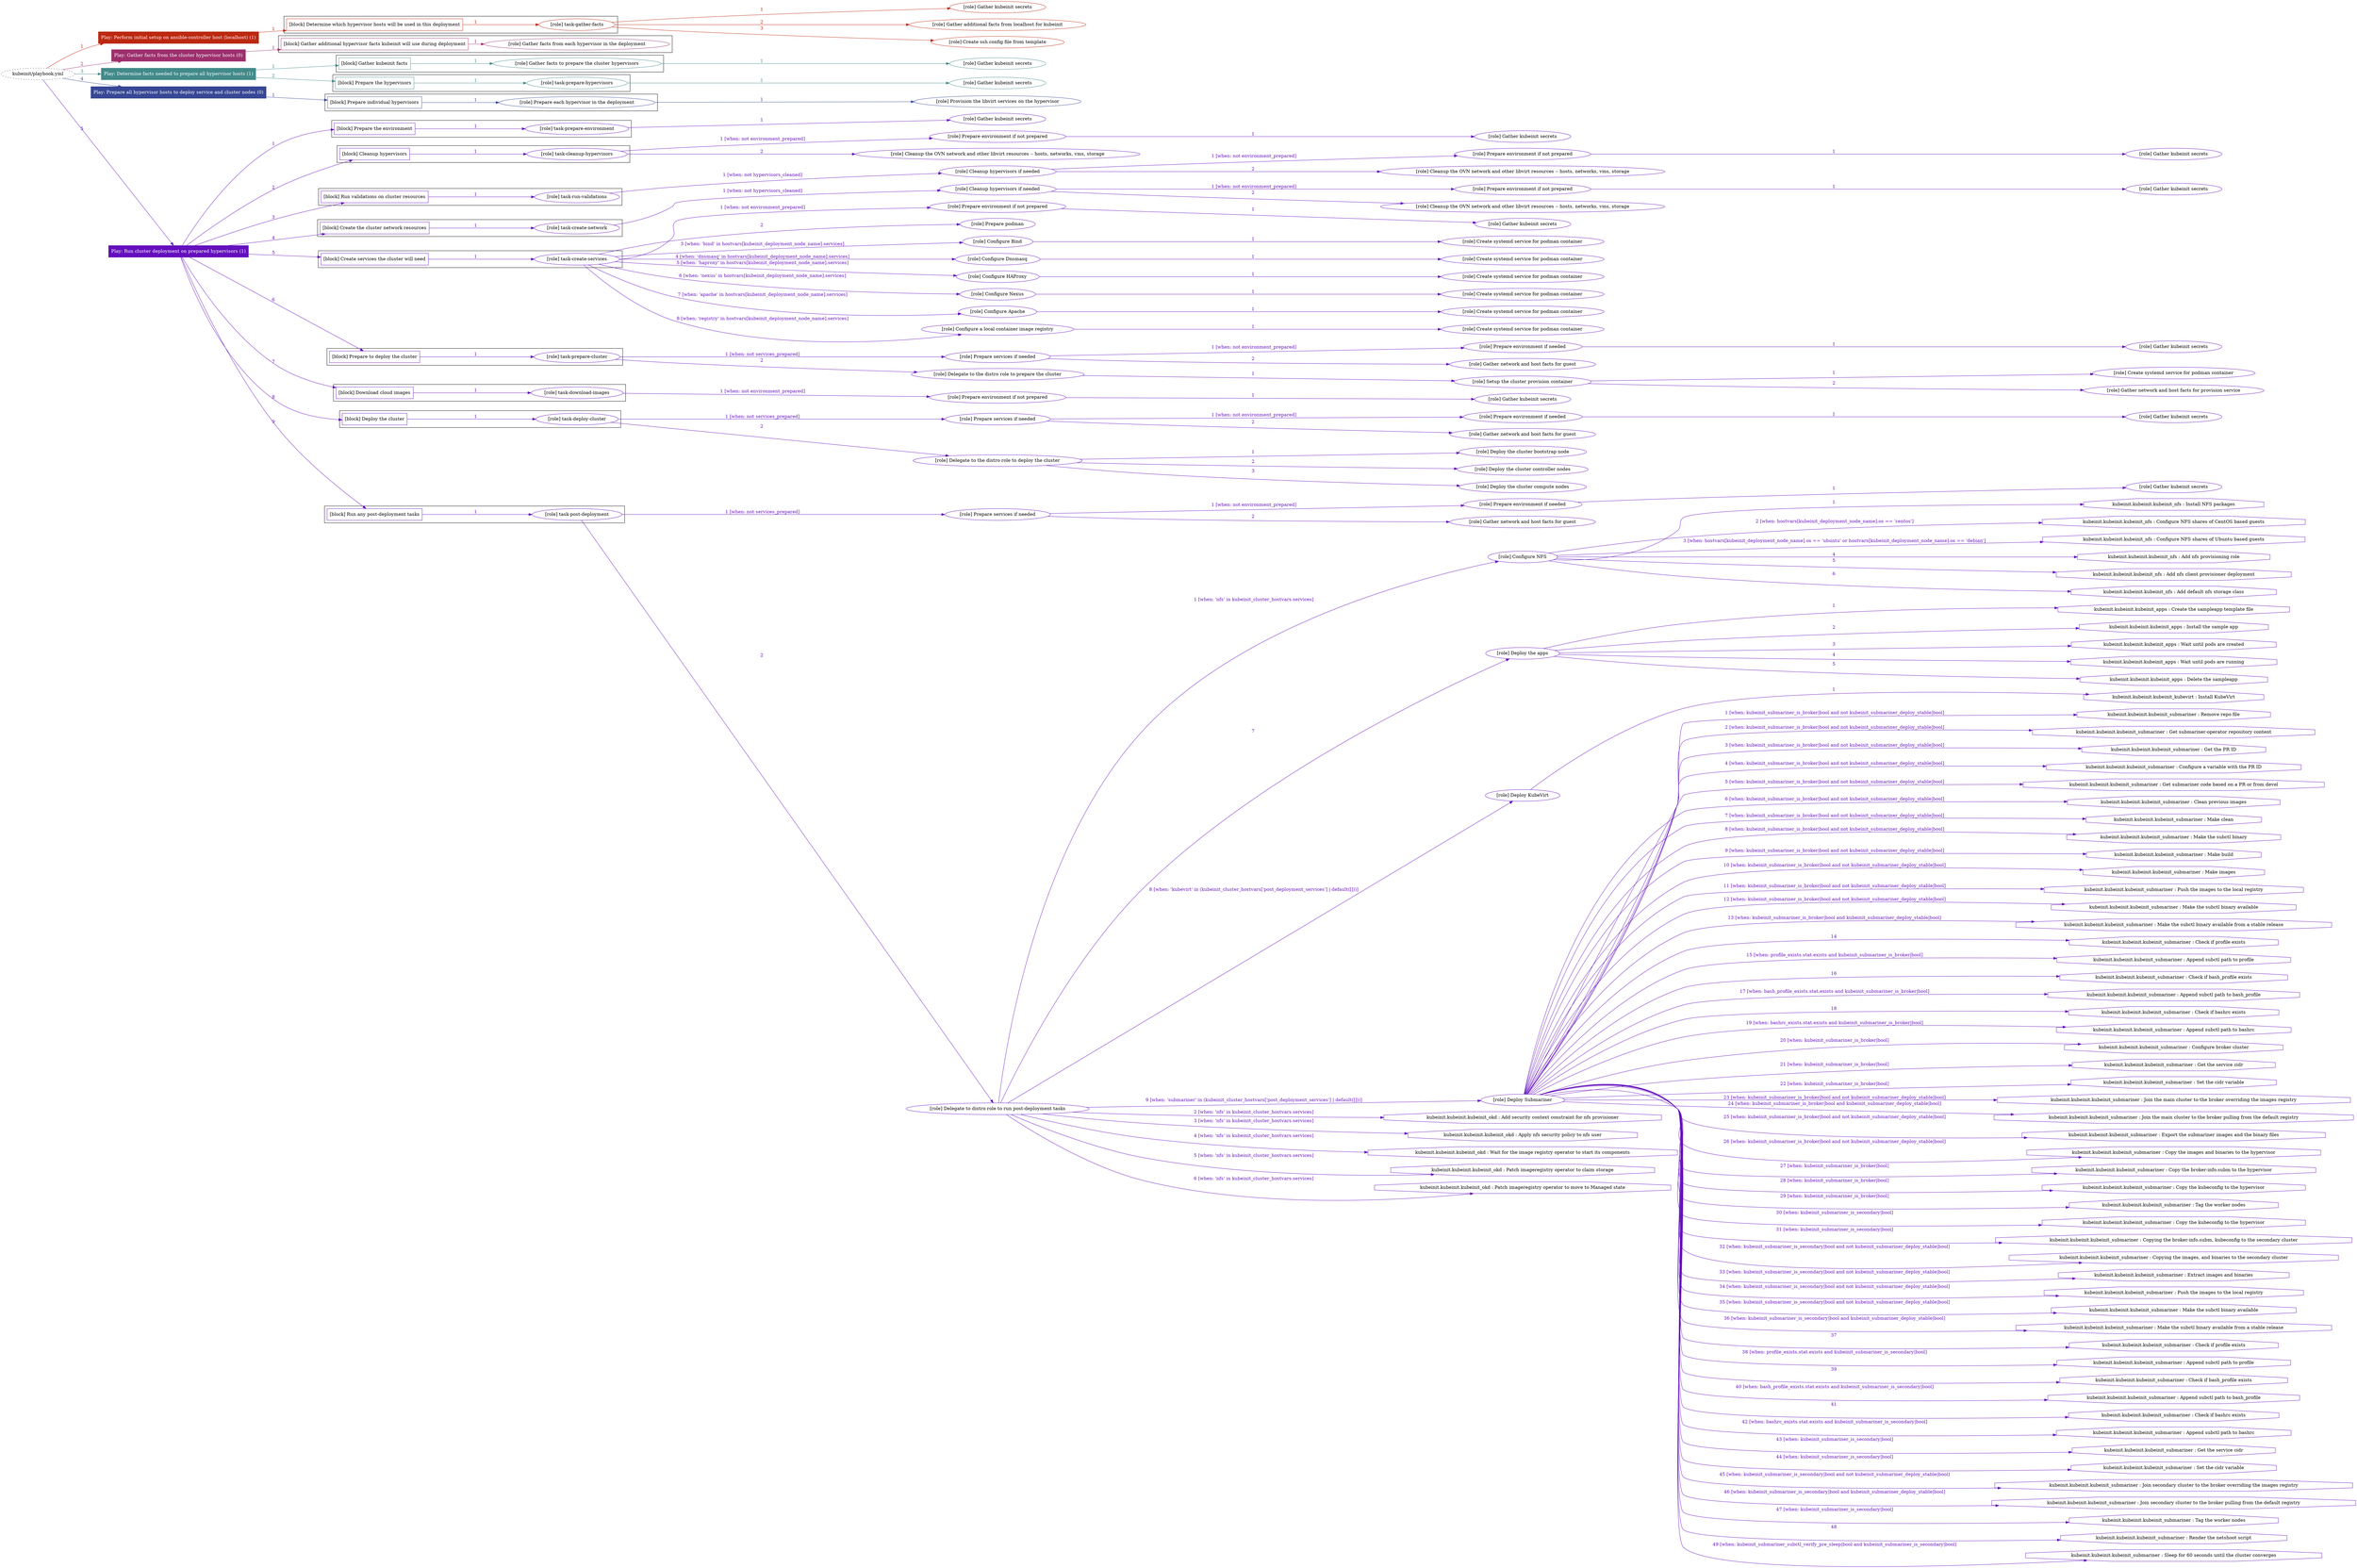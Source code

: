 digraph {
	graph [concentrate=true ordering=in rankdir=LR ratio=fill]
	edge [esep=5 sep=10]
	"kubeinit/playbook.yml" [URL="/home/runner/work/kubeinit/kubeinit/kubeinit/playbook.yml" id=playbook_562b8637 style=dotted]
	play_01bd6347 [label="Play: Perform initial setup on ansible-controller host (localhost) (1)" URL="/home/runner/work/kubeinit/kubeinit/kubeinit/playbook.yml" color="#bc2810" fontcolor="#ffffff" id=play_01bd6347 shape=box style=filled tooltip=localhost]
	"kubeinit/playbook.yml" -> play_01bd6347 [label="1 " color="#bc2810" fontcolor="#bc2810" id=edge_4db4067a labeltooltip="1 " tooltip="1 "]
	subgraph "Gather kubeinit secrets" {
		role_305a15a8 [label="[role] Gather kubeinit secrets" URL="/home/runner/.ansible/collections/ansible_collections/kubeinit/kubeinit/roles/kubeinit_prepare/tasks/build_hypervisors_group.yml" color="#bc2810" id=role_305a15a8 tooltip="Gather kubeinit secrets"]
	}
	subgraph "Gather additional facts from localhost for kubeinit" {
		role_0b760cef [label="[role] Gather additional facts from localhost for kubeinit" URL="/home/runner/.ansible/collections/ansible_collections/kubeinit/kubeinit/roles/kubeinit_prepare/tasks/build_hypervisors_group.yml" color="#bc2810" id=role_0b760cef tooltip="Gather additional facts from localhost for kubeinit"]
	}
	subgraph "Create ssh config file from template" {
		role_2d21e326 [label="[role] Create ssh config file from template" URL="/home/runner/.ansible/collections/ansible_collections/kubeinit/kubeinit/roles/kubeinit_prepare/tasks/build_hypervisors_group.yml" color="#bc2810" id=role_2d21e326 tooltip="Create ssh config file from template"]
	}
	subgraph "task-gather-facts" {
		role_171d7a9d [label="[role] task-gather-facts" URL="/home/runner/work/kubeinit/kubeinit/kubeinit/playbook.yml" color="#bc2810" id=role_171d7a9d tooltip="task-gather-facts"]
		role_171d7a9d -> role_305a15a8 [label="1 " color="#bc2810" fontcolor="#bc2810" id=edge_426a61f2 labeltooltip="1 " tooltip="1 "]
		role_171d7a9d -> role_0b760cef [label="2 " color="#bc2810" fontcolor="#bc2810" id=edge_e1f91aac labeltooltip="2 " tooltip="2 "]
		role_171d7a9d -> role_2d21e326 [label="3 " color="#bc2810" fontcolor="#bc2810" id=edge_c86760a8 labeltooltip="3 " tooltip="3 "]
	}
	subgraph "Play: Perform initial setup on ansible-controller host (localhost) (1)" {
		play_01bd6347 -> block_82b2bfac [label=1 color="#bc2810" fontcolor="#bc2810" id=edge_c1fc8ab4 labeltooltip=1 tooltip=1]
		subgraph cluster_block_82b2bfac {
			block_82b2bfac [label="[block] Determine which hypervisor hosts will be used in this deployment" URL="/home/runner/work/kubeinit/kubeinit/kubeinit/playbook.yml" color="#bc2810" id=block_82b2bfac labeltooltip="Determine which hypervisor hosts will be used in this deployment" shape=box tooltip="Determine which hypervisor hosts will be used in this deployment"]
			block_82b2bfac -> role_171d7a9d [label="1 " color="#bc2810" fontcolor="#bc2810" id=edge_5aa99e46 labeltooltip="1 " tooltip="1 "]
		}
	}
	play_32820a06 [label="Play: Gather facts from the cluster hypervisor hosts (0)" URL="/home/runner/work/kubeinit/kubeinit/kubeinit/playbook.yml" color="#9d2f6d" fontcolor="#ffffff" id=play_32820a06 shape=box style=filled tooltip="Play: Gather facts from the cluster hypervisor hosts (0)"]
	"kubeinit/playbook.yml" -> play_32820a06 [label="2 " color="#9d2f6d" fontcolor="#9d2f6d" id=edge_bc6ff7c6 labeltooltip="2 " tooltip="2 "]
	subgraph "Gather facts from each hypervisor in the deployment" {
		role_7c42cb96 [label="[role] Gather facts from each hypervisor in the deployment" URL="/home/runner/work/kubeinit/kubeinit/kubeinit/playbook.yml" color="#9d2f6d" id=role_7c42cb96 tooltip="Gather facts from each hypervisor in the deployment"]
	}
	subgraph "Play: Gather facts from the cluster hypervisor hosts (0)" {
		play_32820a06 -> block_11b6f481 [label=1 color="#9d2f6d" fontcolor="#9d2f6d" id=edge_f4b01773 labeltooltip=1 tooltip=1]
		subgraph cluster_block_11b6f481 {
			block_11b6f481 [label="[block] Gather additional hypervisor facts kubeinit will use during deployment" URL="/home/runner/work/kubeinit/kubeinit/kubeinit/playbook.yml" color="#9d2f6d" id=block_11b6f481 labeltooltip="Gather additional hypervisor facts kubeinit will use during deployment" shape=box tooltip="Gather additional hypervisor facts kubeinit will use during deployment"]
			block_11b6f481 -> role_7c42cb96 [label="1 " color="#9d2f6d" fontcolor="#9d2f6d" id=edge_824af4df labeltooltip="1 " tooltip="1 "]
		}
	}
	play_62982af4 [label="Play: Determine facts needed to prepare all hypervisor hosts (1)" URL="/home/runner/work/kubeinit/kubeinit/kubeinit/playbook.yml" color="#428a89" fontcolor="#ffffff" id=play_62982af4 shape=box style=filled tooltip=localhost]
	"kubeinit/playbook.yml" -> play_62982af4 [label="3 " color="#428a89" fontcolor="#428a89" id=edge_9e0d7ffc labeltooltip="3 " tooltip="3 "]
	subgraph "Gather kubeinit secrets" {
		role_3f852c09 [label="[role] Gather kubeinit secrets" URL="/home/runner/.ansible/collections/ansible_collections/kubeinit/kubeinit/roles/kubeinit_prepare/tasks/gather_kubeinit_facts.yml" color="#428a89" id=role_3f852c09 tooltip="Gather kubeinit secrets"]
	}
	subgraph "Gather facts to prepare the cluster hypervisors" {
		role_8eb1a775 [label="[role] Gather facts to prepare the cluster hypervisors" URL="/home/runner/work/kubeinit/kubeinit/kubeinit/playbook.yml" color="#428a89" id=role_8eb1a775 tooltip="Gather facts to prepare the cluster hypervisors"]
		role_8eb1a775 -> role_3f852c09 [label="1 " color="#428a89" fontcolor="#428a89" id=edge_d4625a76 labeltooltip="1 " tooltip="1 "]
	}
	subgraph "Gather kubeinit secrets" {
		role_35eba74b [label="[role] Gather kubeinit secrets" URL="/home/runner/.ansible/collections/ansible_collections/kubeinit/kubeinit/roles/kubeinit_prepare/tasks/gather_kubeinit_facts.yml" color="#428a89" id=role_35eba74b tooltip="Gather kubeinit secrets"]
	}
	subgraph "task-prepare-hypervisors" {
		role_64b75661 [label="[role] task-prepare-hypervisors" URL="/home/runner/work/kubeinit/kubeinit/kubeinit/playbook.yml" color="#428a89" id=role_64b75661 tooltip="task-prepare-hypervisors"]
		role_64b75661 -> role_35eba74b [label="1 " color="#428a89" fontcolor="#428a89" id=edge_caac65a8 labeltooltip="1 " tooltip="1 "]
	}
	subgraph "Play: Determine facts needed to prepare all hypervisor hosts (1)" {
		play_62982af4 -> block_13e70458 [label=1 color="#428a89" fontcolor="#428a89" id=edge_8f2ede70 labeltooltip=1 tooltip=1]
		subgraph cluster_block_13e70458 {
			block_13e70458 [label="[block] Gather kubeinit facts" URL="/home/runner/work/kubeinit/kubeinit/kubeinit/playbook.yml" color="#428a89" id=block_13e70458 labeltooltip="Gather kubeinit facts" shape=box tooltip="Gather kubeinit facts"]
			block_13e70458 -> role_8eb1a775 [label="1 " color="#428a89" fontcolor="#428a89" id=edge_43607d94 labeltooltip="1 " tooltip="1 "]
		}
		play_62982af4 -> block_d5ec8e96 [label=2 color="#428a89" fontcolor="#428a89" id=edge_65c6d42b labeltooltip=2 tooltip=2]
		subgraph cluster_block_d5ec8e96 {
			block_d5ec8e96 [label="[block] Prepare the hypervisors" URL="/home/runner/work/kubeinit/kubeinit/kubeinit/playbook.yml" color="#428a89" id=block_d5ec8e96 labeltooltip="Prepare the hypervisors" shape=box tooltip="Prepare the hypervisors"]
			block_d5ec8e96 -> role_64b75661 [label="1 " color="#428a89" fontcolor="#428a89" id=edge_c7db47d6 labeltooltip="1 " tooltip="1 "]
		}
	}
	play_f30543f0 [label="Play: Prepare all hypervisor hosts to deploy service and cluster nodes (0)" URL="/home/runner/work/kubeinit/kubeinit/kubeinit/playbook.yml" color="#374795" fontcolor="#ffffff" id=play_f30543f0 shape=box style=filled tooltip="Play: Prepare all hypervisor hosts to deploy service and cluster nodes (0)"]
	"kubeinit/playbook.yml" -> play_f30543f0 [label="4 " color="#374795" fontcolor="#374795" id=edge_141ecc94 labeltooltip="4 " tooltip="4 "]
	subgraph "Provision the libvirt services on the hypervisor" {
		role_cfc6222d [label="[role] Provision the libvirt services on the hypervisor" URL="/home/runner/.ansible/collections/ansible_collections/kubeinit/kubeinit/roles/kubeinit_prepare/tasks/prepare_hypervisor.yml" color="#374795" id=role_cfc6222d tooltip="Provision the libvirt services on the hypervisor"]
	}
	subgraph "Prepare each hypervisor in the deployment" {
		role_0c6b5e6c [label="[role] Prepare each hypervisor in the deployment" URL="/home/runner/work/kubeinit/kubeinit/kubeinit/playbook.yml" color="#374795" id=role_0c6b5e6c tooltip="Prepare each hypervisor in the deployment"]
		role_0c6b5e6c -> role_cfc6222d [label="1 " color="#374795" fontcolor="#374795" id=edge_3b51cde0 labeltooltip="1 " tooltip="1 "]
	}
	subgraph "Play: Prepare all hypervisor hosts to deploy service and cluster nodes (0)" {
		play_f30543f0 -> block_5fad8570 [label=1 color="#374795" fontcolor="#374795" id=edge_236f0db7 labeltooltip=1 tooltip=1]
		subgraph cluster_block_5fad8570 {
			block_5fad8570 [label="[block] Prepare individual hypervisors" URL="/home/runner/work/kubeinit/kubeinit/kubeinit/playbook.yml" color="#374795" id=block_5fad8570 labeltooltip="Prepare individual hypervisors" shape=box tooltip="Prepare individual hypervisors"]
			block_5fad8570 -> role_0c6b5e6c [label="1 " color="#374795" fontcolor="#374795" id=edge_ff289bf0 labeltooltip="1 " tooltip="1 "]
		}
	}
	play_279b91a6 [label="Play: Run cluster deployment on prepared hypervisors (1)" URL="/home/runner/work/kubeinit/kubeinit/kubeinit/playbook.yml" color="#640fbd" fontcolor="#ffffff" id=play_279b91a6 shape=box style=filled tooltip=localhost]
	"kubeinit/playbook.yml" -> play_279b91a6 [label="5 " color="#640fbd" fontcolor="#640fbd" id=edge_42b1b36f labeltooltip="5 " tooltip="5 "]
	subgraph "Gather kubeinit secrets" {
		role_384437d0 [label="[role] Gather kubeinit secrets" URL="/home/runner/.ansible/collections/ansible_collections/kubeinit/kubeinit/roles/kubeinit_prepare/tasks/gather_kubeinit_facts.yml" color="#640fbd" id=role_384437d0 tooltip="Gather kubeinit secrets"]
	}
	subgraph "task-prepare-environment" {
		role_e7afdb59 [label="[role] task-prepare-environment" URL="/home/runner/work/kubeinit/kubeinit/kubeinit/playbook.yml" color="#640fbd" id=role_e7afdb59 tooltip="task-prepare-environment"]
		role_e7afdb59 -> role_384437d0 [label="1 " color="#640fbd" fontcolor="#640fbd" id=edge_c183bc0a labeltooltip="1 " tooltip="1 "]
	}
	subgraph "Gather kubeinit secrets" {
		role_69cd499b [label="[role] Gather kubeinit secrets" URL="/home/runner/.ansible/collections/ansible_collections/kubeinit/kubeinit/roles/kubeinit_prepare/tasks/gather_kubeinit_facts.yml" color="#640fbd" id=role_69cd499b tooltip="Gather kubeinit secrets"]
	}
	subgraph "Prepare environment if not prepared" {
		role_f1412dab [label="[role] Prepare environment if not prepared" URL="/home/runner/.ansible/collections/ansible_collections/kubeinit/kubeinit/roles/kubeinit_prepare/tasks/cleanup_hypervisors.yml" color="#640fbd" id=role_f1412dab tooltip="Prepare environment if not prepared"]
		role_f1412dab -> role_69cd499b [label="1 " color="#640fbd" fontcolor="#640fbd" id=edge_dce62b78 labeltooltip="1 " tooltip="1 "]
	}
	subgraph "Cleanup the OVN network and other libvirt resources -- hosts, networks, vms, storage" {
		role_eddc6b54 [label="[role] Cleanup the OVN network and other libvirt resources -- hosts, networks, vms, storage" URL="/home/runner/.ansible/collections/ansible_collections/kubeinit/kubeinit/roles/kubeinit_prepare/tasks/cleanup_hypervisors.yml" color="#640fbd" id=role_eddc6b54 tooltip="Cleanup the OVN network and other libvirt resources -- hosts, networks, vms, storage"]
	}
	subgraph "task-cleanup-hypervisors" {
		role_e948d235 [label="[role] task-cleanup-hypervisors" URL="/home/runner/work/kubeinit/kubeinit/kubeinit/playbook.yml" color="#640fbd" id=role_e948d235 tooltip="task-cleanup-hypervisors"]
		role_e948d235 -> role_f1412dab [label="1 [when: not environment_prepared]" color="#640fbd" fontcolor="#640fbd" id=edge_e9090b12 labeltooltip="1 [when: not environment_prepared]" tooltip="1 [when: not environment_prepared]"]
		role_e948d235 -> role_eddc6b54 [label="2 " color="#640fbd" fontcolor="#640fbd" id=edge_29ee186a labeltooltip="2 " tooltip="2 "]
	}
	subgraph "Gather kubeinit secrets" {
		role_a3acb269 [label="[role] Gather kubeinit secrets" URL="/home/runner/.ansible/collections/ansible_collections/kubeinit/kubeinit/roles/kubeinit_prepare/tasks/gather_kubeinit_facts.yml" color="#640fbd" id=role_a3acb269 tooltip="Gather kubeinit secrets"]
	}
	subgraph "Prepare environment if not prepared" {
		role_af3c94f0 [label="[role] Prepare environment if not prepared" URL="/home/runner/.ansible/collections/ansible_collections/kubeinit/kubeinit/roles/kubeinit_prepare/tasks/cleanup_hypervisors.yml" color="#640fbd" id=role_af3c94f0 tooltip="Prepare environment if not prepared"]
		role_af3c94f0 -> role_a3acb269 [label="1 " color="#640fbd" fontcolor="#640fbd" id=edge_0b3d3c0e labeltooltip="1 " tooltip="1 "]
	}
	subgraph "Cleanup the OVN network and other libvirt resources -- hosts, networks, vms, storage" {
		role_aca80829 [label="[role] Cleanup the OVN network and other libvirt resources -- hosts, networks, vms, storage" URL="/home/runner/.ansible/collections/ansible_collections/kubeinit/kubeinit/roles/kubeinit_prepare/tasks/cleanup_hypervisors.yml" color="#640fbd" id=role_aca80829 tooltip="Cleanup the OVN network and other libvirt resources -- hosts, networks, vms, storage"]
	}
	subgraph "Cleanup hypervisors if needed" {
		role_05480af5 [label="[role] Cleanup hypervisors if needed" URL="/home/runner/.ansible/collections/ansible_collections/kubeinit/kubeinit/roles/kubeinit_validations/tasks/main.yml" color="#640fbd" id=role_05480af5 tooltip="Cleanup hypervisors if needed"]
		role_05480af5 -> role_af3c94f0 [label="1 [when: not environment_prepared]" color="#640fbd" fontcolor="#640fbd" id=edge_c12c0eb7 labeltooltip="1 [when: not environment_prepared]" tooltip="1 [when: not environment_prepared]"]
		role_05480af5 -> role_aca80829 [label="2 " color="#640fbd" fontcolor="#640fbd" id=edge_e9ad228f labeltooltip="2 " tooltip="2 "]
	}
	subgraph "task-run-validations" {
		role_8cc72645 [label="[role] task-run-validations" URL="/home/runner/work/kubeinit/kubeinit/kubeinit/playbook.yml" color="#640fbd" id=role_8cc72645 tooltip="task-run-validations"]
		role_8cc72645 -> role_05480af5 [label="1 [when: not hypervisors_cleaned]" color="#640fbd" fontcolor="#640fbd" id=edge_2c7cf550 labeltooltip="1 [when: not hypervisors_cleaned]" tooltip="1 [when: not hypervisors_cleaned]"]
	}
	subgraph "Gather kubeinit secrets" {
		role_4b3d5135 [label="[role] Gather kubeinit secrets" URL="/home/runner/.ansible/collections/ansible_collections/kubeinit/kubeinit/roles/kubeinit_prepare/tasks/gather_kubeinit_facts.yml" color="#640fbd" id=role_4b3d5135 tooltip="Gather kubeinit secrets"]
	}
	subgraph "Prepare environment if not prepared" {
		role_0ea6275d [label="[role] Prepare environment if not prepared" URL="/home/runner/.ansible/collections/ansible_collections/kubeinit/kubeinit/roles/kubeinit_prepare/tasks/cleanup_hypervisors.yml" color="#640fbd" id=role_0ea6275d tooltip="Prepare environment if not prepared"]
		role_0ea6275d -> role_4b3d5135 [label="1 " color="#640fbd" fontcolor="#640fbd" id=edge_e67e1ce0 labeltooltip="1 " tooltip="1 "]
	}
	subgraph "Cleanup the OVN network and other libvirt resources -- hosts, networks, vms, storage" {
		role_114fde7a [label="[role] Cleanup the OVN network and other libvirt resources -- hosts, networks, vms, storage" URL="/home/runner/.ansible/collections/ansible_collections/kubeinit/kubeinit/roles/kubeinit_prepare/tasks/cleanup_hypervisors.yml" color="#640fbd" id=role_114fde7a tooltip="Cleanup the OVN network and other libvirt resources -- hosts, networks, vms, storage"]
	}
	subgraph "Cleanup hypervisors if needed" {
		role_39c88344 [label="[role] Cleanup hypervisors if needed" URL="/home/runner/.ansible/collections/ansible_collections/kubeinit/kubeinit/roles/kubeinit_libvirt/tasks/create_network.yml" color="#640fbd" id=role_39c88344 tooltip="Cleanup hypervisors if needed"]
		role_39c88344 -> role_0ea6275d [label="1 [when: not environment_prepared]" color="#640fbd" fontcolor="#640fbd" id=edge_3aa10c4f labeltooltip="1 [when: not environment_prepared]" tooltip="1 [when: not environment_prepared]"]
		role_39c88344 -> role_114fde7a [label="2 " color="#640fbd" fontcolor="#640fbd" id=edge_126b81b2 labeltooltip="2 " tooltip="2 "]
	}
	subgraph "task-create-network" {
		role_1803f3a4 [label="[role] task-create-network" URL="/home/runner/work/kubeinit/kubeinit/kubeinit/playbook.yml" color="#640fbd" id=role_1803f3a4 tooltip="task-create-network"]
		role_1803f3a4 -> role_39c88344 [label="1 [when: not hypervisors_cleaned]" color="#640fbd" fontcolor="#640fbd" id=edge_0389b1a9 labeltooltip="1 [when: not hypervisors_cleaned]" tooltip="1 [when: not hypervisors_cleaned]"]
	}
	subgraph "Gather kubeinit secrets" {
		role_97c7c266 [label="[role] Gather kubeinit secrets" URL="/home/runner/.ansible/collections/ansible_collections/kubeinit/kubeinit/roles/kubeinit_prepare/tasks/gather_kubeinit_facts.yml" color="#640fbd" id=role_97c7c266 tooltip="Gather kubeinit secrets"]
	}
	subgraph "Prepare environment if not prepared" {
		role_c856306a [label="[role] Prepare environment if not prepared" URL="/home/runner/.ansible/collections/ansible_collections/kubeinit/kubeinit/roles/kubeinit_services/tasks/main.yml" color="#640fbd" id=role_c856306a tooltip="Prepare environment if not prepared"]
		role_c856306a -> role_97c7c266 [label="1 " color="#640fbd" fontcolor="#640fbd" id=edge_a37dca55 labeltooltip="1 " tooltip="1 "]
	}
	subgraph "Prepare podman" {
		role_1fbca010 [label="[role] Prepare podman" URL="/home/runner/.ansible/collections/ansible_collections/kubeinit/kubeinit/roles/kubeinit_services/tasks/00_create_service_pod.yml" color="#640fbd" id=role_1fbca010 tooltip="Prepare podman"]
	}
	subgraph "Create systemd service for podman container" {
		role_f5b9268b [label="[role] Create systemd service for podman container" URL="/home/runner/.ansible/collections/ansible_collections/kubeinit/kubeinit/roles/kubeinit_bind/tasks/main.yml" color="#640fbd" id=role_f5b9268b tooltip="Create systemd service for podman container"]
	}
	subgraph "Configure Bind" {
		role_0bad037a [label="[role] Configure Bind" URL="/home/runner/.ansible/collections/ansible_collections/kubeinit/kubeinit/roles/kubeinit_services/tasks/start_services_containers.yml" color="#640fbd" id=role_0bad037a tooltip="Configure Bind"]
		role_0bad037a -> role_f5b9268b [label="1 " color="#640fbd" fontcolor="#640fbd" id=edge_56529cc6 labeltooltip="1 " tooltip="1 "]
	}
	subgraph "Create systemd service for podman container" {
		role_c5341d03 [label="[role] Create systemd service for podman container" URL="/home/runner/.ansible/collections/ansible_collections/kubeinit/kubeinit/roles/kubeinit_dnsmasq/tasks/main.yml" color="#640fbd" id=role_c5341d03 tooltip="Create systemd service for podman container"]
	}
	subgraph "Configure Dnsmasq" {
		role_2b154b3d [label="[role] Configure Dnsmasq" URL="/home/runner/.ansible/collections/ansible_collections/kubeinit/kubeinit/roles/kubeinit_services/tasks/start_services_containers.yml" color="#640fbd" id=role_2b154b3d tooltip="Configure Dnsmasq"]
		role_2b154b3d -> role_c5341d03 [label="1 " color="#640fbd" fontcolor="#640fbd" id=edge_d0c930ef labeltooltip="1 " tooltip="1 "]
	}
	subgraph "Create systemd service for podman container" {
		role_38e8dd38 [label="[role] Create systemd service for podman container" URL="/home/runner/.ansible/collections/ansible_collections/kubeinit/kubeinit/roles/kubeinit_haproxy/tasks/main.yml" color="#640fbd" id=role_38e8dd38 tooltip="Create systemd service for podman container"]
	}
	subgraph "Configure HAProxy" {
		role_c048e52c [label="[role] Configure HAProxy" URL="/home/runner/.ansible/collections/ansible_collections/kubeinit/kubeinit/roles/kubeinit_services/tasks/start_services_containers.yml" color="#640fbd" id=role_c048e52c tooltip="Configure HAProxy"]
		role_c048e52c -> role_38e8dd38 [label="1 " color="#640fbd" fontcolor="#640fbd" id=edge_b84af46b labeltooltip="1 " tooltip="1 "]
	}
	subgraph "Create systemd service for podman container" {
		role_fd885fbe [label="[role] Create systemd service for podman container" URL="/home/runner/.ansible/collections/ansible_collections/kubeinit/kubeinit/roles/kubeinit_nexus/tasks/main.yml" color="#640fbd" id=role_fd885fbe tooltip="Create systemd service for podman container"]
	}
	subgraph "Configure Nexus" {
		role_caf032d6 [label="[role] Configure Nexus" URL="/home/runner/.ansible/collections/ansible_collections/kubeinit/kubeinit/roles/kubeinit_services/tasks/start_services_containers.yml" color="#640fbd" id=role_caf032d6 tooltip="Configure Nexus"]
		role_caf032d6 -> role_fd885fbe [label="1 " color="#640fbd" fontcolor="#640fbd" id=edge_e8e61bea labeltooltip="1 " tooltip="1 "]
	}
	subgraph "Create systemd service for podman container" {
		role_63bba68e [label="[role] Create systemd service for podman container" URL="/home/runner/.ansible/collections/ansible_collections/kubeinit/kubeinit/roles/kubeinit_apache/tasks/main.yml" color="#640fbd" id=role_63bba68e tooltip="Create systemd service for podman container"]
	}
	subgraph "Configure Apache" {
		role_cc9f6ddf [label="[role] Configure Apache" URL="/home/runner/.ansible/collections/ansible_collections/kubeinit/kubeinit/roles/kubeinit_services/tasks/start_services_containers.yml" color="#640fbd" id=role_cc9f6ddf tooltip="Configure Apache"]
		role_cc9f6ddf -> role_63bba68e [label="1 " color="#640fbd" fontcolor="#640fbd" id=edge_51e97c75 labeltooltip="1 " tooltip="1 "]
	}
	subgraph "Create systemd service for podman container" {
		role_4e151033 [label="[role] Create systemd service for podman container" URL="/home/runner/.ansible/collections/ansible_collections/kubeinit/kubeinit/roles/kubeinit_registry/tasks/main.yml" color="#640fbd" id=role_4e151033 tooltip="Create systemd service for podman container"]
	}
	subgraph "Configure a local container image registry" {
		role_a98ecf93 [label="[role] Configure a local container image registry" URL="/home/runner/.ansible/collections/ansible_collections/kubeinit/kubeinit/roles/kubeinit_services/tasks/start_services_containers.yml" color="#640fbd" id=role_a98ecf93 tooltip="Configure a local container image registry"]
		role_a98ecf93 -> role_4e151033 [label="1 " color="#640fbd" fontcolor="#640fbd" id=edge_a5b78bc3 labeltooltip="1 " tooltip="1 "]
	}
	subgraph "task-create-services" {
		role_8e2df949 [label="[role] task-create-services" URL="/home/runner/work/kubeinit/kubeinit/kubeinit/playbook.yml" color="#640fbd" id=role_8e2df949 tooltip="task-create-services"]
		role_8e2df949 -> role_c856306a [label="1 [when: not environment_prepared]" color="#640fbd" fontcolor="#640fbd" id=edge_f12c338c labeltooltip="1 [when: not environment_prepared]" tooltip="1 [when: not environment_prepared]"]
		role_8e2df949 -> role_1fbca010 [label="2 " color="#640fbd" fontcolor="#640fbd" id=edge_78926a9c labeltooltip="2 " tooltip="2 "]
		role_8e2df949 -> role_0bad037a [label="3 [when: 'bind' in hostvars[kubeinit_deployment_node_name].services]" color="#640fbd" fontcolor="#640fbd" id=edge_cdc451be labeltooltip="3 [when: 'bind' in hostvars[kubeinit_deployment_node_name].services]" tooltip="3 [when: 'bind' in hostvars[kubeinit_deployment_node_name].services]"]
		role_8e2df949 -> role_2b154b3d [label="4 [when: 'dnsmasq' in hostvars[kubeinit_deployment_node_name].services]" color="#640fbd" fontcolor="#640fbd" id=edge_873936a3 labeltooltip="4 [when: 'dnsmasq' in hostvars[kubeinit_deployment_node_name].services]" tooltip="4 [when: 'dnsmasq' in hostvars[kubeinit_deployment_node_name].services]"]
		role_8e2df949 -> role_c048e52c [label="5 [when: 'haproxy' in hostvars[kubeinit_deployment_node_name].services]" color="#640fbd" fontcolor="#640fbd" id=edge_20ee77b1 labeltooltip="5 [when: 'haproxy' in hostvars[kubeinit_deployment_node_name].services]" tooltip="5 [when: 'haproxy' in hostvars[kubeinit_deployment_node_name].services]"]
		role_8e2df949 -> role_caf032d6 [label="6 [when: 'nexus' in hostvars[kubeinit_deployment_node_name].services]" color="#640fbd" fontcolor="#640fbd" id=edge_ac7ded6b labeltooltip="6 [when: 'nexus' in hostvars[kubeinit_deployment_node_name].services]" tooltip="6 [when: 'nexus' in hostvars[kubeinit_deployment_node_name].services]"]
		role_8e2df949 -> role_cc9f6ddf [label="7 [when: 'apache' in hostvars[kubeinit_deployment_node_name].services]" color="#640fbd" fontcolor="#640fbd" id=edge_635b8347 labeltooltip="7 [when: 'apache' in hostvars[kubeinit_deployment_node_name].services]" tooltip="7 [when: 'apache' in hostvars[kubeinit_deployment_node_name].services]"]
		role_8e2df949 -> role_a98ecf93 [label="8 [when: 'registry' in hostvars[kubeinit_deployment_node_name].services]" color="#640fbd" fontcolor="#640fbd" id=edge_68c56dca labeltooltip="8 [when: 'registry' in hostvars[kubeinit_deployment_node_name].services]" tooltip="8 [when: 'registry' in hostvars[kubeinit_deployment_node_name].services]"]
	}
	subgraph "Gather kubeinit secrets" {
		role_60171dec [label="[role] Gather kubeinit secrets" URL="/home/runner/.ansible/collections/ansible_collections/kubeinit/kubeinit/roles/kubeinit_prepare/tasks/gather_kubeinit_facts.yml" color="#640fbd" id=role_60171dec tooltip="Gather kubeinit secrets"]
	}
	subgraph "Prepare environment if needed" {
		role_68e30654 [label="[role] Prepare environment if needed" URL="/home/runner/.ansible/collections/ansible_collections/kubeinit/kubeinit/roles/kubeinit_services/tasks/prepare_services.yml" color="#640fbd" id=role_68e30654 tooltip="Prepare environment if needed"]
		role_68e30654 -> role_60171dec [label="1 " color="#640fbd" fontcolor="#640fbd" id=edge_a0fdc574 labeltooltip="1 " tooltip="1 "]
	}
	subgraph "Gather network and host facts for guest" {
		role_c7a2debf [label="[role] Gather network and host facts for guest" URL="/home/runner/.ansible/collections/ansible_collections/kubeinit/kubeinit/roles/kubeinit_services/tasks/prepare_services.yml" color="#640fbd" id=role_c7a2debf tooltip="Gather network and host facts for guest"]
	}
	subgraph "Prepare services if needed" {
		role_a37dd8f4 [label="[role] Prepare services if needed" URL="/home/runner/.ansible/collections/ansible_collections/kubeinit/kubeinit/roles/kubeinit_prepare/tasks/prepare_cluster.yml" color="#640fbd" id=role_a37dd8f4 tooltip="Prepare services if needed"]
		role_a37dd8f4 -> role_68e30654 [label="1 [when: not environment_prepared]" color="#640fbd" fontcolor="#640fbd" id=edge_07e2fa86 labeltooltip="1 [when: not environment_prepared]" tooltip="1 [when: not environment_prepared]"]
		role_a37dd8f4 -> role_c7a2debf [label="2 " color="#640fbd" fontcolor="#640fbd" id=edge_411b2f02 labeltooltip="2 " tooltip="2 "]
	}
	subgraph "Create systemd service for podman container" {
		role_83883e23 [label="[role] Create systemd service for podman container" URL="/home/runner/.ansible/collections/ansible_collections/kubeinit/kubeinit/roles/kubeinit_services/tasks/create_provision_container.yml" color="#640fbd" id=role_83883e23 tooltip="Create systemd service for podman container"]
	}
	subgraph "Gather network and host facts for provision service" {
		role_9996bd57 [label="[role] Gather network and host facts for provision service" URL="/home/runner/.ansible/collections/ansible_collections/kubeinit/kubeinit/roles/kubeinit_services/tasks/create_provision_container.yml" color="#640fbd" id=role_9996bd57 tooltip="Gather network and host facts for provision service"]
	}
	subgraph "Setup the cluster provision container" {
		role_a5b3dc3a [label="[role] Setup the cluster provision container" URL="/home/runner/.ansible/collections/ansible_collections/kubeinit/kubeinit/roles/kubeinit_okd/tasks/prepare_cluster.yml" color="#640fbd" id=role_a5b3dc3a tooltip="Setup the cluster provision container"]
		role_a5b3dc3a -> role_83883e23 [label="1 " color="#640fbd" fontcolor="#640fbd" id=edge_7ccc0c5c labeltooltip="1 " tooltip="1 "]
		role_a5b3dc3a -> role_9996bd57 [label="2 " color="#640fbd" fontcolor="#640fbd" id=edge_4ece8d50 labeltooltip="2 " tooltip="2 "]
	}
	subgraph "Delegate to the distro role to prepare the cluster" {
		role_97a5405a [label="[role] Delegate to the distro role to prepare the cluster" URL="/home/runner/.ansible/collections/ansible_collections/kubeinit/kubeinit/roles/kubeinit_prepare/tasks/prepare_cluster.yml" color="#640fbd" id=role_97a5405a tooltip="Delegate to the distro role to prepare the cluster"]
		role_97a5405a -> role_a5b3dc3a [label="1 " color="#640fbd" fontcolor="#640fbd" id=edge_8e5ee329 labeltooltip="1 " tooltip="1 "]
	}
	subgraph "task-prepare-cluster" {
		role_cf75951a [label="[role] task-prepare-cluster" URL="/home/runner/work/kubeinit/kubeinit/kubeinit/playbook.yml" color="#640fbd" id=role_cf75951a tooltip="task-prepare-cluster"]
		role_cf75951a -> role_a37dd8f4 [label="1 [when: not services_prepared]" color="#640fbd" fontcolor="#640fbd" id=edge_b04439f0 labeltooltip="1 [when: not services_prepared]" tooltip="1 [when: not services_prepared]"]
		role_cf75951a -> role_97a5405a [label="2 " color="#640fbd" fontcolor="#640fbd" id=edge_f1022474 labeltooltip="2 " tooltip="2 "]
	}
	subgraph "Gather kubeinit secrets" {
		role_164ce7f9 [label="[role] Gather kubeinit secrets" URL="/home/runner/.ansible/collections/ansible_collections/kubeinit/kubeinit/roles/kubeinit_prepare/tasks/gather_kubeinit_facts.yml" color="#640fbd" id=role_164ce7f9 tooltip="Gather kubeinit secrets"]
	}
	subgraph "Prepare environment if not prepared" {
		role_6622acec [label="[role] Prepare environment if not prepared" URL="/home/runner/.ansible/collections/ansible_collections/kubeinit/kubeinit/roles/kubeinit_libvirt/tasks/download_cloud_images.yml" color="#640fbd" id=role_6622acec tooltip="Prepare environment if not prepared"]
		role_6622acec -> role_164ce7f9 [label="1 " color="#640fbd" fontcolor="#640fbd" id=edge_7d532939 labeltooltip="1 " tooltip="1 "]
	}
	subgraph "task-download-images" {
		role_84c415ac [label="[role] task-download-images" URL="/home/runner/work/kubeinit/kubeinit/kubeinit/playbook.yml" color="#640fbd" id=role_84c415ac tooltip="task-download-images"]
		role_84c415ac -> role_6622acec [label="1 [when: not environment_prepared]" color="#640fbd" fontcolor="#640fbd" id=edge_372f050a labeltooltip="1 [when: not environment_prepared]" tooltip="1 [when: not environment_prepared]"]
	}
	subgraph "Gather kubeinit secrets" {
		role_22025ef6 [label="[role] Gather kubeinit secrets" URL="/home/runner/.ansible/collections/ansible_collections/kubeinit/kubeinit/roles/kubeinit_prepare/tasks/gather_kubeinit_facts.yml" color="#640fbd" id=role_22025ef6 tooltip="Gather kubeinit secrets"]
	}
	subgraph "Prepare environment if needed" {
		role_c5a24688 [label="[role] Prepare environment if needed" URL="/home/runner/.ansible/collections/ansible_collections/kubeinit/kubeinit/roles/kubeinit_services/tasks/prepare_services.yml" color="#640fbd" id=role_c5a24688 tooltip="Prepare environment if needed"]
		role_c5a24688 -> role_22025ef6 [label="1 " color="#640fbd" fontcolor="#640fbd" id=edge_c96b3845 labeltooltip="1 " tooltip="1 "]
	}
	subgraph "Gather network and host facts for guest" {
		role_e66c244f [label="[role] Gather network and host facts for guest" URL="/home/runner/.ansible/collections/ansible_collections/kubeinit/kubeinit/roles/kubeinit_services/tasks/prepare_services.yml" color="#640fbd" id=role_e66c244f tooltip="Gather network and host facts for guest"]
	}
	subgraph "Prepare services if needed" {
		role_7b2ceff2 [label="[role] Prepare services if needed" URL="/home/runner/.ansible/collections/ansible_collections/kubeinit/kubeinit/roles/kubeinit_prepare/tasks/deploy_cluster.yml" color="#640fbd" id=role_7b2ceff2 tooltip="Prepare services if needed"]
		role_7b2ceff2 -> role_c5a24688 [label="1 [when: not environment_prepared]" color="#640fbd" fontcolor="#640fbd" id=edge_15db38fc labeltooltip="1 [when: not environment_prepared]" tooltip="1 [when: not environment_prepared]"]
		role_7b2ceff2 -> role_e66c244f [label="2 " color="#640fbd" fontcolor="#640fbd" id=edge_5820ce09 labeltooltip="2 " tooltip="2 "]
	}
	subgraph "Deploy the cluster bootstrap node" {
		role_fab78f96 [label="[role] Deploy the cluster bootstrap node" URL="/home/runner/.ansible/collections/ansible_collections/kubeinit/kubeinit/roles/kubeinit_okd/tasks/main.yml" color="#640fbd" id=role_fab78f96 tooltip="Deploy the cluster bootstrap node"]
	}
	subgraph "Deploy the cluster controller nodes" {
		role_a96268de [label="[role] Deploy the cluster controller nodes" URL="/home/runner/.ansible/collections/ansible_collections/kubeinit/kubeinit/roles/kubeinit_okd/tasks/main.yml" color="#640fbd" id=role_a96268de tooltip="Deploy the cluster controller nodes"]
	}
	subgraph "Deploy the cluster compute nodes" {
		role_625b9f51 [label="[role] Deploy the cluster compute nodes" URL="/home/runner/.ansible/collections/ansible_collections/kubeinit/kubeinit/roles/kubeinit_okd/tasks/main.yml" color="#640fbd" id=role_625b9f51 tooltip="Deploy the cluster compute nodes"]
	}
	subgraph "Delegate to the distro role to deploy the cluster" {
		role_f97902ce [label="[role] Delegate to the distro role to deploy the cluster" URL="/home/runner/.ansible/collections/ansible_collections/kubeinit/kubeinit/roles/kubeinit_prepare/tasks/deploy_cluster.yml" color="#640fbd" id=role_f97902ce tooltip="Delegate to the distro role to deploy the cluster"]
		role_f97902ce -> role_fab78f96 [label="1 " color="#640fbd" fontcolor="#640fbd" id=edge_4364a908 labeltooltip="1 " tooltip="1 "]
		role_f97902ce -> role_a96268de [label="2 " color="#640fbd" fontcolor="#640fbd" id=edge_d3b68741 labeltooltip="2 " tooltip="2 "]
		role_f97902ce -> role_625b9f51 [label="3 " color="#640fbd" fontcolor="#640fbd" id=edge_a43bcc59 labeltooltip="3 " tooltip="3 "]
	}
	subgraph "task-deploy-cluster" {
		role_fe3c00ad [label="[role] task-deploy-cluster" URL="/home/runner/work/kubeinit/kubeinit/kubeinit/playbook.yml" color="#640fbd" id=role_fe3c00ad tooltip="task-deploy-cluster"]
		role_fe3c00ad -> role_7b2ceff2 [label="1 [when: not services_prepared]" color="#640fbd" fontcolor="#640fbd" id=edge_02ef7d9f labeltooltip="1 [when: not services_prepared]" tooltip="1 [when: not services_prepared]"]
		role_fe3c00ad -> role_f97902ce [label="2 " color="#640fbd" fontcolor="#640fbd" id=edge_c17d196b labeltooltip="2 " tooltip="2 "]
	}
	subgraph "Gather kubeinit secrets" {
		role_e023079a [label="[role] Gather kubeinit secrets" URL="/home/runner/.ansible/collections/ansible_collections/kubeinit/kubeinit/roles/kubeinit_prepare/tasks/gather_kubeinit_facts.yml" color="#640fbd" id=role_e023079a tooltip="Gather kubeinit secrets"]
	}
	subgraph "Prepare environment if needed" {
		role_86485224 [label="[role] Prepare environment if needed" URL="/home/runner/.ansible/collections/ansible_collections/kubeinit/kubeinit/roles/kubeinit_services/tasks/prepare_services.yml" color="#640fbd" id=role_86485224 tooltip="Prepare environment if needed"]
		role_86485224 -> role_e023079a [label="1 " color="#640fbd" fontcolor="#640fbd" id=edge_b3516f4f labeltooltip="1 " tooltip="1 "]
	}
	subgraph "Gather network and host facts for guest" {
		role_76e28a5c [label="[role] Gather network and host facts for guest" URL="/home/runner/.ansible/collections/ansible_collections/kubeinit/kubeinit/roles/kubeinit_services/tasks/prepare_services.yml" color="#640fbd" id=role_76e28a5c tooltip="Gather network and host facts for guest"]
	}
	subgraph "Prepare services if needed" {
		role_8955f5a4 [label="[role] Prepare services if needed" URL="/home/runner/.ansible/collections/ansible_collections/kubeinit/kubeinit/roles/kubeinit_prepare/tasks/post_deployment.yml" color="#640fbd" id=role_8955f5a4 tooltip="Prepare services if needed"]
		role_8955f5a4 -> role_86485224 [label="1 [when: not environment_prepared]" color="#640fbd" fontcolor="#640fbd" id=edge_2a6e4fa2 labeltooltip="1 [when: not environment_prepared]" tooltip="1 [when: not environment_prepared]"]
		role_8955f5a4 -> role_76e28a5c [label="2 " color="#640fbd" fontcolor="#640fbd" id=edge_ecc2286f labeltooltip="2 " tooltip="2 "]
	}
	subgraph "Configure NFS" {
		role_a352ce89 [label="[role] Configure NFS" URL="/home/runner/.ansible/collections/ansible_collections/kubeinit/kubeinit/roles/kubeinit_okd/tasks/post_deployment_tasks.yml" color="#640fbd" id=role_a352ce89 tooltip="Configure NFS"]
		task_c8ddfed1 [label="kubeinit.kubeinit.kubeinit_nfs : Install NFS packages" URL="/home/runner/.ansible/collections/ansible_collections/kubeinit/kubeinit/roles/kubeinit_nfs/tasks/main.yml" color="#640fbd" id=task_c8ddfed1 shape=octagon tooltip="kubeinit.kubeinit.kubeinit_nfs : Install NFS packages"]
		role_a352ce89 -> task_c8ddfed1 [label="1 " color="#640fbd" fontcolor="#640fbd" id=edge_1bdad211 labeltooltip="1 " tooltip="1 "]
		task_e14ae6cf [label="kubeinit.kubeinit.kubeinit_nfs : Configure NFS shares of CentOS based guests" URL="/home/runner/.ansible/collections/ansible_collections/kubeinit/kubeinit/roles/kubeinit_nfs/tasks/main.yml" color="#640fbd" id=task_e14ae6cf shape=octagon tooltip="kubeinit.kubeinit.kubeinit_nfs : Configure NFS shares of CentOS based guests"]
		role_a352ce89 -> task_e14ae6cf [label="2 [when: hostvars[kubeinit_deployment_node_name].os == 'centos']" color="#640fbd" fontcolor="#640fbd" id=edge_76ede275 labeltooltip="2 [when: hostvars[kubeinit_deployment_node_name].os == 'centos']" tooltip="2 [when: hostvars[kubeinit_deployment_node_name].os == 'centos']"]
		task_d24bdb1c [label="kubeinit.kubeinit.kubeinit_nfs : Configure NFS shares of Ubuntu based guests" URL="/home/runner/.ansible/collections/ansible_collections/kubeinit/kubeinit/roles/kubeinit_nfs/tasks/main.yml" color="#640fbd" id=task_d24bdb1c shape=octagon tooltip="kubeinit.kubeinit.kubeinit_nfs : Configure NFS shares of Ubuntu based guests"]
		role_a352ce89 -> task_d24bdb1c [label="3 [when: hostvars[kubeinit_deployment_node_name].os == 'ubuntu' or hostvars[kubeinit_deployment_node_name].os == 'debian']" color="#640fbd" fontcolor="#640fbd" id=edge_4b16d165 labeltooltip="3 [when: hostvars[kubeinit_deployment_node_name].os == 'ubuntu' or hostvars[kubeinit_deployment_node_name].os == 'debian']" tooltip="3 [when: hostvars[kubeinit_deployment_node_name].os == 'ubuntu' or hostvars[kubeinit_deployment_node_name].os == 'debian']"]
		task_c1ece85e [label="kubeinit.kubeinit.kubeinit_nfs : Add nfs provisioning role" URL="/home/runner/.ansible/collections/ansible_collections/kubeinit/kubeinit/roles/kubeinit_nfs/tasks/main.yml" color="#640fbd" id=task_c1ece85e shape=octagon tooltip="kubeinit.kubeinit.kubeinit_nfs : Add nfs provisioning role"]
		role_a352ce89 -> task_c1ece85e [label="4 " color="#640fbd" fontcolor="#640fbd" id=edge_45e5941b labeltooltip="4 " tooltip="4 "]
		task_8fdcb234 [label="kubeinit.kubeinit.kubeinit_nfs : Add nfs client provisioner deployment" URL="/home/runner/.ansible/collections/ansible_collections/kubeinit/kubeinit/roles/kubeinit_nfs/tasks/main.yml" color="#640fbd" id=task_8fdcb234 shape=octagon tooltip="kubeinit.kubeinit.kubeinit_nfs : Add nfs client provisioner deployment"]
		role_a352ce89 -> task_8fdcb234 [label="5 " color="#640fbd" fontcolor="#640fbd" id=edge_6b07f63c labeltooltip="5 " tooltip="5 "]
		task_b97aa8c0 [label="kubeinit.kubeinit.kubeinit_nfs : Add default nfs storage class" URL="/home/runner/.ansible/collections/ansible_collections/kubeinit/kubeinit/roles/kubeinit_nfs/tasks/main.yml" color="#640fbd" id=task_b97aa8c0 shape=octagon tooltip="kubeinit.kubeinit.kubeinit_nfs : Add default nfs storage class"]
		role_a352ce89 -> task_b97aa8c0 [label="6 " color="#640fbd" fontcolor="#640fbd" id=edge_ce09720b labeltooltip="6 " tooltip="6 "]
	}
	subgraph "Deploy the apps" {
		role_307e16db [label="[role] Deploy the apps" URL="/home/runner/.ansible/collections/ansible_collections/kubeinit/kubeinit/roles/kubeinit_okd/tasks/post_deployment_tasks.yml" color="#640fbd" id=role_307e16db tooltip="Deploy the apps"]
		task_570286c0 [label="kubeinit.kubeinit.kubeinit_apps : Create the sampleapp template file" URL="/home/runner/.ansible/collections/ansible_collections/kubeinit/kubeinit/roles/kubeinit_apps/tasks/sampleapp.yml" color="#640fbd" id=task_570286c0 shape=octagon tooltip="kubeinit.kubeinit.kubeinit_apps : Create the sampleapp template file"]
		role_307e16db -> task_570286c0 [label="1 " color="#640fbd" fontcolor="#640fbd" id=edge_db642825 labeltooltip="1 " tooltip="1 "]
		task_0403c382 [label="kubeinit.kubeinit.kubeinit_apps : Install the sample app" URL="/home/runner/.ansible/collections/ansible_collections/kubeinit/kubeinit/roles/kubeinit_apps/tasks/sampleapp.yml" color="#640fbd" id=task_0403c382 shape=octagon tooltip="kubeinit.kubeinit.kubeinit_apps : Install the sample app"]
		role_307e16db -> task_0403c382 [label="2 " color="#640fbd" fontcolor="#640fbd" id=edge_df1e86aa labeltooltip="2 " tooltip="2 "]
		task_235e5bec [label="kubeinit.kubeinit.kubeinit_apps : Wait until pods are created" URL="/home/runner/.ansible/collections/ansible_collections/kubeinit/kubeinit/roles/kubeinit_apps/tasks/sampleapp.yml" color="#640fbd" id=task_235e5bec shape=octagon tooltip="kubeinit.kubeinit.kubeinit_apps : Wait until pods are created"]
		role_307e16db -> task_235e5bec [label="3 " color="#640fbd" fontcolor="#640fbd" id=edge_00e2773e labeltooltip="3 " tooltip="3 "]
		task_86b5e68c [label="kubeinit.kubeinit.kubeinit_apps : Wait until pods are running" URL="/home/runner/.ansible/collections/ansible_collections/kubeinit/kubeinit/roles/kubeinit_apps/tasks/sampleapp.yml" color="#640fbd" id=task_86b5e68c shape=octagon tooltip="kubeinit.kubeinit.kubeinit_apps : Wait until pods are running"]
		role_307e16db -> task_86b5e68c [label="4 " color="#640fbd" fontcolor="#640fbd" id=edge_d9b318e7 labeltooltip="4 " tooltip="4 "]
		task_491dee22 [label="kubeinit.kubeinit.kubeinit_apps : Delete the sampleapp" URL="/home/runner/.ansible/collections/ansible_collections/kubeinit/kubeinit/roles/kubeinit_apps/tasks/sampleapp.yml" color="#640fbd" id=task_491dee22 shape=octagon tooltip="kubeinit.kubeinit.kubeinit_apps : Delete the sampleapp"]
		role_307e16db -> task_491dee22 [label="5 " color="#640fbd" fontcolor="#640fbd" id=edge_dd5ad566 labeltooltip="5 " tooltip="5 "]
	}
	subgraph "Deploy KubeVirt" {
		role_68174657 [label="[role] Deploy KubeVirt" URL="/home/runner/.ansible/collections/ansible_collections/kubeinit/kubeinit/roles/kubeinit_okd/tasks/post_deployment_tasks.yml" color="#640fbd" id=role_68174657 tooltip="Deploy KubeVirt"]
		task_18858ac6 [label="kubeinit.kubeinit.kubeinit_kubevirt : Install KubeVirt" URL="/home/runner/.ansible/collections/ansible_collections/kubeinit/kubeinit/roles/kubeinit_kubevirt/tasks/main.yml" color="#640fbd" id=task_18858ac6 shape=octagon tooltip="kubeinit.kubeinit.kubeinit_kubevirt : Install KubeVirt"]
		role_68174657 -> task_18858ac6 [label="1 " color="#640fbd" fontcolor="#640fbd" id=edge_e0a4b1e4 labeltooltip="1 " tooltip="1 "]
	}
	subgraph "Deploy Submariner" {
		role_0de217c4 [label="[role] Deploy Submariner" URL="/home/runner/.ansible/collections/ansible_collections/kubeinit/kubeinit/roles/kubeinit_okd/tasks/post_deployment_tasks.yml" color="#640fbd" id=role_0de217c4 tooltip="Deploy Submariner"]
		task_33be2c24 [label="kubeinit.kubeinit.kubeinit_submariner : Remove repo file" URL="/home/runner/.ansible/collections/ansible_collections/kubeinit/kubeinit/roles/kubeinit_submariner/tasks/00_broker_deployment.yml" color="#640fbd" id=task_33be2c24 shape=octagon tooltip="kubeinit.kubeinit.kubeinit_submariner : Remove repo file"]
		role_0de217c4 -> task_33be2c24 [label="1 [when: kubeinit_submariner_is_broker|bool and not kubeinit_submariner_deploy_stable|bool]" color="#640fbd" fontcolor="#640fbd" id=edge_a351ba9c labeltooltip="1 [when: kubeinit_submariner_is_broker|bool and not kubeinit_submariner_deploy_stable|bool]" tooltip="1 [when: kubeinit_submariner_is_broker|bool and not kubeinit_submariner_deploy_stable|bool]"]
		task_628b8fad [label="kubeinit.kubeinit.kubeinit_submariner : Get submariner-operator repository content" URL="/home/runner/.ansible/collections/ansible_collections/kubeinit/kubeinit/roles/kubeinit_submariner/tasks/00_broker_deployment.yml" color="#640fbd" id=task_628b8fad shape=octagon tooltip="kubeinit.kubeinit.kubeinit_submariner : Get submariner-operator repository content"]
		role_0de217c4 -> task_628b8fad [label="2 [when: kubeinit_submariner_is_broker|bool and not kubeinit_submariner_deploy_stable|bool]" color="#640fbd" fontcolor="#640fbd" id=edge_061490f0 labeltooltip="2 [when: kubeinit_submariner_is_broker|bool and not kubeinit_submariner_deploy_stable|bool]" tooltip="2 [when: kubeinit_submariner_is_broker|bool and not kubeinit_submariner_deploy_stable|bool]"]
		task_9193f4bd [label="kubeinit.kubeinit.kubeinit_submariner : Get the PR ID" URL="/home/runner/.ansible/collections/ansible_collections/kubeinit/kubeinit/roles/kubeinit_submariner/tasks/00_broker_deployment.yml" color="#640fbd" id=task_9193f4bd shape=octagon tooltip="kubeinit.kubeinit.kubeinit_submariner : Get the PR ID"]
		role_0de217c4 -> task_9193f4bd [label="3 [when: kubeinit_submariner_is_broker|bool and not kubeinit_submariner_deploy_stable|bool]" color="#640fbd" fontcolor="#640fbd" id=edge_814a9350 labeltooltip="3 [when: kubeinit_submariner_is_broker|bool and not kubeinit_submariner_deploy_stable|bool]" tooltip="3 [when: kubeinit_submariner_is_broker|bool and not kubeinit_submariner_deploy_stable|bool]"]
		task_357fc4eb [label="kubeinit.kubeinit.kubeinit_submariner : Configure a variable with the PR ID" URL="/home/runner/.ansible/collections/ansible_collections/kubeinit/kubeinit/roles/kubeinit_submariner/tasks/00_broker_deployment.yml" color="#640fbd" id=task_357fc4eb shape=octagon tooltip="kubeinit.kubeinit.kubeinit_submariner : Configure a variable with the PR ID"]
		role_0de217c4 -> task_357fc4eb [label="4 [when: kubeinit_submariner_is_broker|bool and not kubeinit_submariner_deploy_stable|bool]" color="#640fbd" fontcolor="#640fbd" id=edge_875fd5db labeltooltip="4 [when: kubeinit_submariner_is_broker|bool and not kubeinit_submariner_deploy_stable|bool]" tooltip="4 [when: kubeinit_submariner_is_broker|bool and not kubeinit_submariner_deploy_stable|bool]"]
		task_955eb650 [label="kubeinit.kubeinit.kubeinit_submariner : Get submariner code based on a PR or from devel" URL="/home/runner/.ansible/collections/ansible_collections/kubeinit/kubeinit/roles/kubeinit_submariner/tasks/00_broker_deployment.yml" color="#640fbd" id=task_955eb650 shape=octagon tooltip="kubeinit.kubeinit.kubeinit_submariner : Get submariner code based on a PR or from devel"]
		role_0de217c4 -> task_955eb650 [label="5 [when: kubeinit_submariner_is_broker|bool and not kubeinit_submariner_deploy_stable|bool]" color="#640fbd" fontcolor="#640fbd" id=edge_4223439a labeltooltip="5 [when: kubeinit_submariner_is_broker|bool and not kubeinit_submariner_deploy_stable|bool]" tooltip="5 [when: kubeinit_submariner_is_broker|bool and not kubeinit_submariner_deploy_stable|bool]"]
		task_636547e6 [label="kubeinit.kubeinit.kubeinit_submariner : Clean previous images" URL="/home/runner/.ansible/collections/ansible_collections/kubeinit/kubeinit/roles/kubeinit_submariner/tasks/00_broker_deployment.yml" color="#640fbd" id=task_636547e6 shape=octagon tooltip="kubeinit.kubeinit.kubeinit_submariner : Clean previous images"]
		role_0de217c4 -> task_636547e6 [label="6 [when: kubeinit_submariner_is_broker|bool and not kubeinit_submariner_deploy_stable|bool]" color="#640fbd" fontcolor="#640fbd" id=edge_09343561 labeltooltip="6 [when: kubeinit_submariner_is_broker|bool and not kubeinit_submariner_deploy_stable|bool]" tooltip="6 [when: kubeinit_submariner_is_broker|bool and not kubeinit_submariner_deploy_stable|bool]"]
		task_418bafe7 [label="kubeinit.kubeinit.kubeinit_submariner : Make clean" URL="/home/runner/.ansible/collections/ansible_collections/kubeinit/kubeinit/roles/kubeinit_submariner/tasks/00_broker_deployment.yml" color="#640fbd" id=task_418bafe7 shape=octagon tooltip="kubeinit.kubeinit.kubeinit_submariner : Make clean"]
		role_0de217c4 -> task_418bafe7 [label="7 [when: kubeinit_submariner_is_broker|bool and not kubeinit_submariner_deploy_stable|bool]" color="#640fbd" fontcolor="#640fbd" id=edge_0c619044 labeltooltip="7 [when: kubeinit_submariner_is_broker|bool and not kubeinit_submariner_deploy_stable|bool]" tooltip="7 [when: kubeinit_submariner_is_broker|bool and not kubeinit_submariner_deploy_stable|bool]"]
		task_e5c0f3c6 [label="kubeinit.kubeinit.kubeinit_submariner : Make the subctl binary" URL="/home/runner/.ansible/collections/ansible_collections/kubeinit/kubeinit/roles/kubeinit_submariner/tasks/00_broker_deployment.yml" color="#640fbd" id=task_e5c0f3c6 shape=octagon tooltip="kubeinit.kubeinit.kubeinit_submariner : Make the subctl binary"]
		role_0de217c4 -> task_e5c0f3c6 [label="8 [when: kubeinit_submariner_is_broker|bool and not kubeinit_submariner_deploy_stable|bool]" color="#640fbd" fontcolor="#640fbd" id=edge_59cacef1 labeltooltip="8 [when: kubeinit_submariner_is_broker|bool and not kubeinit_submariner_deploy_stable|bool]" tooltip="8 [when: kubeinit_submariner_is_broker|bool and not kubeinit_submariner_deploy_stable|bool]"]
		task_ccb71068 [label="kubeinit.kubeinit.kubeinit_submariner : Make build" URL="/home/runner/.ansible/collections/ansible_collections/kubeinit/kubeinit/roles/kubeinit_submariner/tasks/00_broker_deployment.yml" color="#640fbd" id=task_ccb71068 shape=octagon tooltip="kubeinit.kubeinit.kubeinit_submariner : Make build"]
		role_0de217c4 -> task_ccb71068 [label="9 [when: kubeinit_submariner_is_broker|bool and not kubeinit_submariner_deploy_stable|bool]" color="#640fbd" fontcolor="#640fbd" id=edge_7cdfe230 labeltooltip="9 [when: kubeinit_submariner_is_broker|bool and not kubeinit_submariner_deploy_stable|bool]" tooltip="9 [when: kubeinit_submariner_is_broker|bool and not kubeinit_submariner_deploy_stable|bool]"]
		task_175dff43 [label="kubeinit.kubeinit.kubeinit_submariner : Make images" URL="/home/runner/.ansible/collections/ansible_collections/kubeinit/kubeinit/roles/kubeinit_submariner/tasks/00_broker_deployment.yml" color="#640fbd" id=task_175dff43 shape=octagon tooltip="kubeinit.kubeinit.kubeinit_submariner : Make images"]
		role_0de217c4 -> task_175dff43 [label="10 [when: kubeinit_submariner_is_broker|bool and not kubeinit_submariner_deploy_stable|bool]" color="#640fbd" fontcolor="#640fbd" id=edge_b403966d labeltooltip="10 [when: kubeinit_submariner_is_broker|bool and not kubeinit_submariner_deploy_stable|bool]" tooltip="10 [when: kubeinit_submariner_is_broker|bool and not kubeinit_submariner_deploy_stable|bool]"]
		task_9e019f45 [label="kubeinit.kubeinit.kubeinit_submariner : Push the images to the local registry" URL="/home/runner/.ansible/collections/ansible_collections/kubeinit/kubeinit/roles/kubeinit_submariner/tasks/00_broker_deployment.yml" color="#640fbd" id=task_9e019f45 shape=octagon tooltip="kubeinit.kubeinit.kubeinit_submariner : Push the images to the local registry"]
		role_0de217c4 -> task_9e019f45 [label="11 [when: kubeinit_submariner_is_broker|bool and not kubeinit_submariner_deploy_stable|bool]" color="#640fbd" fontcolor="#640fbd" id=edge_60d8d5d6 labeltooltip="11 [when: kubeinit_submariner_is_broker|bool and not kubeinit_submariner_deploy_stable|bool]" tooltip="11 [when: kubeinit_submariner_is_broker|bool and not kubeinit_submariner_deploy_stable|bool]"]
		task_c9e12648 [label="kubeinit.kubeinit.kubeinit_submariner : Make the subctl binary available" URL="/home/runner/.ansible/collections/ansible_collections/kubeinit/kubeinit/roles/kubeinit_submariner/tasks/00_broker_deployment.yml" color="#640fbd" id=task_c9e12648 shape=octagon tooltip="kubeinit.kubeinit.kubeinit_submariner : Make the subctl binary available"]
		role_0de217c4 -> task_c9e12648 [label="12 [when: kubeinit_submariner_is_broker|bool and not kubeinit_submariner_deploy_stable|bool]" color="#640fbd" fontcolor="#640fbd" id=edge_6e086b4f labeltooltip="12 [when: kubeinit_submariner_is_broker|bool and not kubeinit_submariner_deploy_stable|bool]" tooltip="12 [when: kubeinit_submariner_is_broker|bool and not kubeinit_submariner_deploy_stable|bool]"]
		task_76bfcaf3 [label="kubeinit.kubeinit.kubeinit_submariner : Make the subctl binary available from a stable release" URL="/home/runner/.ansible/collections/ansible_collections/kubeinit/kubeinit/roles/kubeinit_submariner/tasks/00_broker_deployment.yml" color="#640fbd" id=task_76bfcaf3 shape=octagon tooltip="kubeinit.kubeinit.kubeinit_submariner : Make the subctl binary available from a stable release"]
		role_0de217c4 -> task_76bfcaf3 [label="13 [when: kubeinit_submariner_is_broker|bool and kubeinit_submariner_deploy_stable|bool]" color="#640fbd" fontcolor="#640fbd" id=edge_67874132 labeltooltip="13 [when: kubeinit_submariner_is_broker|bool and kubeinit_submariner_deploy_stable|bool]" tooltip="13 [when: kubeinit_submariner_is_broker|bool and kubeinit_submariner_deploy_stable|bool]"]
		task_54e97e68 [label="kubeinit.kubeinit.kubeinit_submariner : Check if profile exists" URL="/home/runner/.ansible/collections/ansible_collections/kubeinit/kubeinit/roles/kubeinit_submariner/tasks/00_broker_deployment.yml" color="#640fbd" id=task_54e97e68 shape=octagon tooltip="kubeinit.kubeinit.kubeinit_submariner : Check if profile exists"]
		role_0de217c4 -> task_54e97e68 [label="14 " color="#640fbd" fontcolor="#640fbd" id=edge_6923b6e1 labeltooltip="14 " tooltip="14 "]
		task_4a339799 [label="kubeinit.kubeinit.kubeinit_submariner : Append subctl path to profile" URL="/home/runner/.ansible/collections/ansible_collections/kubeinit/kubeinit/roles/kubeinit_submariner/tasks/00_broker_deployment.yml" color="#640fbd" id=task_4a339799 shape=octagon tooltip="kubeinit.kubeinit.kubeinit_submariner : Append subctl path to profile"]
		role_0de217c4 -> task_4a339799 [label="15 [when: profile_exists.stat.exists and kubeinit_submariner_is_broker|bool]" color="#640fbd" fontcolor="#640fbd" id=edge_79e1ae77 labeltooltip="15 [when: profile_exists.stat.exists and kubeinit_submariner_is_broker|bool]" tooltip="15 [when: profile_exists.stat.exists and kubeinit_submariner_is_broker|bool]"]
		task_8d0a0853 [label="kubeinit.kubeinit.kubeinit_submariner : Check if bash_profile exists" URL="/home/runner/.ansible/collections/ansible_collections/kubeinit/kubeinit/roles/kubeinit_submariner/tasks/00_broker_deployment.yml" color="#640fbd" id=task_8d0a0853 shape=octagon tooltip="kubeinit.kubeinit.kubeinit_submariner : Check if bash_profile exists"]
		role_0de217c4 -> task_8d0a0853 [label="16 " color="#640fbd" fontcolor="#640fbd" id=edge_b6aa93b7 labeltooltip="16 " tooltip="16 "]
		task_95cc2c1f [label="kubeinit.kubeinit.kubeinit_submariner : Append subctl path to bash_profile" URL="/home/runner/.ansible/collections/ansible_collections/kubeinit/kubeinit/roles/kubeinit_submariner/tasks/00_broker_deployment.yml" color="#640fbd" id=task_95cc2c1f shape=octagon tooltip="kubeinit.kubeinit.kubeinit_submariner : Append subctl path to bash_profile"]
		role_0de217c4 -> task_95cc2c1f [label="17 [when: bash_profile_exists.stat.exists and kubeinit_submariner_is_broker|bool]" color="#640fbd" fontcolor="#640fbd" id=edge_13571351 labeltooltip="17 [when: bash_profile_exists.stat.exists and kubeinit_submariner_is_broker|bool]" tooltip="17 [when: bash_profile_exists.stat.exists and kubeinit_submariner_is_broker|bool]"]
		task_9e4b2750 [label="kubeinit.kubeinit.kubeinit_submariner : Check if bashrc exists" URL="/home/runner/.ansible/collections/ansible_collections/kubeinit/kubeinit/roles/kubeinit_submariner/tasks/00_broker_deployment.yml" color="#640fbd" id=task_9e4b2750 shape=octagon tooltip="kubeinit.kubeinit.kubeinit_submariner : Check if bashrc exists"]
		role_0de217c4 -> task_9e4b2750 [label="18 " color="#640fbd" fontcolor="#640fbd" id=edge_16a8fe4f labeltooltip="18 " tooltip="18 "]
		task_c08b051f [label="kubeinit.kubeinit.kubeinit_submariner : Append subctl path to bashrc" URL="/home/runner/.ansible/collections/ansible_collections/kubeinit/kubeinit/roles/kubeinit_submariner/tasks/00_broker_deployment.yml" color="#640fbd" id=task_c08b051f shape=octagon tooltip="kubeinit.kubeinit.kubeinit_submariner : Append subctl path to bashrc"]
		role_0de217c4 -> task_c08b051f [label="19 [when: bashrc_exists.stat.exists and kubeinit_submariner_is_broker|bool]" color="#640fbd" fontcolor="#640fbd" id=edge_076635ac labeltooltip="19 [when: bashrc_exists.stat.exists and kubeinit_submariner_is_broker|bool]" tooltip="19 [when: bashrc_exists.stat.exists and kubeinit_submariner_is_broker|bool]"]
		task_670e980b [label="kubeinit.kubeinit.kubeinit_submariner : Configure broker cluster" URL="/home/runner/.ansible/collections/ansible_collections/kubeinit/kubeinit/roles/kubeinit_submariner/tasks/00_broker_deployment.yml" color="#640fbd" id=task_670e980b shape=octagon tooltip="kubeinit.kubeinit.kubeinit_submariner : Configure broker cluster"]
		role_0de217c4 -> task_670e980b [label="20 [when: kubeinit_submariner_is_broker|bool]" color="#640fbd" fontcolor="#640fbd" id=edge_c4729e8d labeltooltip="20 [when: kubeinit_submariner_is_broker|bool]" tooltip="20 [when: kubeinit_submariner_is_broker|bool]"]
		task_b1cd97b1 [label="kubeinit.kubeinit.kubeinit_submariner : Get the service cidr" URL="/home/runner/.ansible/collections/ansible_collections/kubeinit/kubeinit/roles/kubeinit_submariner/tasks/00_broker_deployment.yml" color="#640fbd" id=task_b1cd97b1 shape=octagon tooltip="kubeinit.kubeinit.kubeinit_submariner : Get the service cidr"]
		role_0de217c4 -> task_b1cd97b1 [label="21 [when: kubeinit_submariner_is_broker|bool]" color="#640fbd" fontcolor="#640fbd" id=edge_3cb8d565 labeltooltip="21 [when: kubeinit_submariner_is_broker|bool]" tooltip="21 [when: kubeinit_submariner_is_broker|bool]"]
		task_51d7479f [label="kubeinit.kubeinit.kubeinit_submariner : Set the cidr variable" URL="/home/runner/.ansible/collections/ansible_collections/kubeinit/kubeinit/roles/kubeinit_submariner/tasks/00_broker_deployment.yml" color="#640fbd" id=task_51d7479f shape=octagon tooltip="kubeinit.kubeinit.kubeinit_submariner : Set the cidr variable"]
		role_0de217c4 -> task_51d7479f [label="22 [when: kubeinit_submariner_is_broker|bool]" color="#640fbd" fontcolor="#640fbd" id=edge_289dd44c labeltooltip="22 [when: kubeinit_submariner_is_broker|bool]" tooltip="22 [when: kubeinit_submariner_is_broker|bool]"]
		task_2c27bf45 [label="kubeinit.kubeinit.kubeinit_submariner : Join the main cluster to the broker overriding the images registry" URL="/home/runner/.ansible/collections/ansible_collections/kubeinit/kubeinit/roles/kubeinit_submariner/tasks/00_broker_deployment.yml" color="#640fbd" id=task_2c27bf45 shape=octagon tooltip="kubeinit.kubeinit.kubeinit_submariner : Join the main cluster to the broker overriding the images registry"]
		role_0de217c4 -> task_2c27bf45 [label="23 [when: kubeinit_submariner_is_broker|bool and not kubeinit_submariner_deploy_stable|bool]" color="#640fbd" fontcolor="#640fbd" id=edge_35a371a7 labeltooltip="23 [when: kubeinit_submariner_is_broker|bool and not kubeinit_submariner_deploy_stable|bool]" tooltip="23 [when: kubeinit_submariner_is_broker|bool and not kubeinit_submariner_deploy_stable|bool]"]
		task_1e6e497b [label="kubeinit.kubeinit.kubeinit_submariner : Join the main cluster to the broker pulling from the default registry" URL="/home/runner/.ansible/collections/ansible_collections/kubeinit/kubeinit/roles/kubeinit_submariner/tasks/00_broker_deployment.yml" color="#640fbd" id=task_1e6e497b shape=octagon tooltip="kubeinit.kubeinit.kubeinit_submariner : Join the main cluster to the broker pulling from the default registry"]
		role_0de217c4 -> task_1e6e497b [label="24 [when: kubeinit_submariner_is_broker|bool and kubeinit_submariner_deploy_stable|bool]" color="#640fbd" fontcolor="#640fbd" id=edge_5a29fe60 labeltooltip="24 [when: kubeinit_submariner_is_broker|bool and kubeinit_submariner_deploy_stable|bool]" tooltip="24 [when: kubeinit_submariner_is_broker|bool and kubeinit_submariner_deploy_stable|bool]"]
		task_585c64b3 [label="kubeinit.kubeinit.kubeinit_submariner : Export the submariner images and the binary files" URL="/home/runner/.ansible/collections/ansible_collections/kubeinit/kubeinit/roles/kubeinit_submariner/tasks/00_broker_deployment.yml" color="#640fbd" id=task_585c64b3 shape=octagon tooltip="kubeinit.kubeinit.kubeinit_submariner : Export the submariner images and the binary files"]
		role_0de217c4 -> task_585c64b3 [label="25 [when: kubeinit_submariner_is_broker|bool and not kubeinit_submariner_deploy_stable|bool]" color="#640fbd" fontcolor="#640fbd" id=edge_665868c6 labeltooltip="25 [when: kubeinit_submariner_is_broker|bool and not kubeinit_submariner_deploy_stable|bool]" tooltip="25 [when: kubeinit_submariner_is_broker|bool and not kubeinit_submariner_deploy_stable|bool]"]
		task_d18501b1 [label="kubeinit.kubeinit.kubeinit_submariner : Copy the images and binaries to the hypervisor" URL="/home/runner/.ansible/collections/ansible_collections/kubeinit/kubeinit/roles/kubeinit_submariner/tasks/00_broker_deployment.yml" color="#640fbd" id=task_d18501b1 shape=octagon tooltip="kubeinit.kubeinit.kubeinit_submariner : Copy the images and binaries to the hypervisor"]
		role_0de217c4 -> task_d18501b1 [label="26 [when: kubeinit_submariner_is_broker|bool and not kubeinit_submariner_deploy_stable|bool]" color="#640fbd" fontcolor="#640fbd" id=edge_16c7199d labeltooltip="26 [when: kubeinit_submariner_is_broker|bool and not kubeinit_submariner_deploy_stable|bool]" tooltip="26 [when: kubeinit_submariner_is_broker|bool and not kubeinit_submariner_deploy_stable|bool]"]
		task_23552f23 [label="kubeinit.kubeinit.kubeinit_submariner : Copy the broker-info.subm to the hypervisor" URL="/home/runner/.ansible/collections/ansible_collections/kubeinit/kubeinit/roles/kubeinit_submariner/tasks/00_broker_deployment.yml" color="#640fbd" id=task_23552f23 shape=octagon tooltip="kubeinit.kubeinit.kubeinit_submariner : Copy the broker-info.subm to the hypervisor"]
		role_0de217c4 -> task_23552f23 [label="27 [when: kubeinit_submariner_is_broker|bool]" color="#640fbd" fontcolor="#640fbd" id=edge_02cbf35c labeltooltip="27 [when: kubeinit_submariner_is_broker|bool]" tooltip="27 [when: kubeinit_submariner_is_broker|bool]"]
		task_a9c07bf6 [label="kubeinit.kubeinit.kubeinit_submariner : Copy the kubeconfig to the hypervisor" URL="/home/runner/.ansible/collections/ansible_collections/kubeinit/kubeinit/roles/kubeinit_submariner/tasks/00_broker_deployment.yml" color="#640fbd" id=task_a9c07bf6 shape=octagon tooltip="kubeinit.kubeinit.kubeinit_submariner : Copy the kubeconfig to the hypervisor"]
		role_0de217c4 -> task_a9c07bf6 [label="28 [when: kubeinit_submariner_is_broker|bool]" color="#640fbd" fontcolor="#640fbd" id=edge_519d96f3 labeltooltip="28 [when: kubeinit_submariner_is_broker|bool]" tooltip="28 [when: kubeinit_submariner_is_broker|bool]"]
		task_f4779312 [label="kubeinit.kubeinit.kubeinit_submariner : Tag the worker nodes" URL="/home/runner/.ansible/collections/ansible_collections/kubeinit/kubeinit/roles/kubeinit_submariner/tasks/00_broker_deployment.yml" color="#640fbd" id=task_f4779312 shape=octagon tooltip="kubeinit.kubeinit.kubeinit_submariner : Tag the worker nodes"]
		role_0de217c4 -> task_f4779312 [label="29 [when: kubeinit_submariner_is_broker|bool]" color="#640fbd" fontcolor="#640fbd" id=edge_48f32d86 labeltooltip="29 [when: kubeinit_submariner_is_broker|bool]" tooltip="29 [when: kubeinit_submariner_is_broker|bool]"]
		task_6aff1530 [label="kubeinit.kubeinit.kubeinit_submariner : Copy the kubeconfig to the hypervisor" URL="/home/runner/.ansible/collections/ansible_collections/kubeinit/kubeinit/roles/kubeinit_submariner/tasks/10_secondary_deployment.yml" color="#640fbd" id=task_6aff1530 shape=octagon tooltip="kubeinit.kubeinit.kubeinit_submariner : Copy the kubeconfig to the hypervisor"]
		role_0de217c4 -> task_6aff1530 [label="30 [when: kubeinit_submariner_is_secondary|bool]" color="#640fbd" fontcolor="#640fbd" id=edge_21abbe53 labeltooltip="30 [when: kubeinit_submariner_is_secondary|bool]" tooltip="30 [when: kubeinit_submariner_is_secondary|bool]"]
		task_5fbbb4c1 [label="kubeinit.kubeinit.kubeinit_submariner : Copying the broker-info.subm, kubeconfig to the secondary cluster" URL="/home/runner/.ansible/collections/ansible_collections/kubeinit/kubeinit/roles/kubeinit_submariner/tasks/10_secondary_deployment.yml" color="#640fbd" id=task_5fbbb4c1 shape=octagon tooltip="kubeinit.kubeinit.kubeinit_submariner : Copying the broker-info.subm, kubeconfig to the secondary cluster"]
		role_0de217c4 -> task_5fbbb4c1 [label="31 [when: kubeinit_submariner_is_secondary|bool]" color="#640fbd" fontcolor="#640fbd" id=edge_550a1de8 labeltooltip="31 [when: kubeinit_submariner_is_secondary|bool]" tooltip="31 [when: kubeinit_submariner_is_secondary|bool]"]
		task_c8e1d76a [label="kubeinit.kubeinit.kubeinit_submariner : Copying the images, and binaries to the secondary cluster" URL="/home/runner/.ansible/collections/ansible_collections/kubeinit/kubeinit/roles/kubeinit_submariner/tasks/10_secondary_deployment.yml" color="#640fbd" id=task_c8e1d76a shape=octagon tooltip="kubeinit.kubeinit.kubeinit_submariner : Copying the images, and binaries to the secondary cluster"]
		role_0de217c4 -> task_c8e1d76a [label="32 [when: kubeinit_submariner_is_secondary|bool and not kubeinit_submariner_deploy_stable|bool]" color="#640fbd" fontcolor="#640fbd" id=edge_2209273f labeltooltip="32 [when: kubeinit_submariner_is_secondary|bool and not kubeinit_submariner_deploy_stable|bool]" tooltip="32 [when: kubeinit_submariner_is_secondary|bool and not kubeinit_submariner_deploy_stable|bool]"]
		task_4f7134cb [label="kubeinit.kubeinit.kubeinit_submariner : Extract images and binaries" URL="/home/runner/.ansible/collections/ansible_collections/kubeinit/kubeinit/roles/kubeinit_submariner/tasks/10_secondary_deployment.yml" color="#640fbd" id=task_4f7134cb shape=octagon tooltip="kubeinit.kubeinit.kubeinit_submariner : Extract images and binaries"]
		role_0de217c4 -> task_4f7134cb [label="33 [when: kubeinit_submariner_is_secondary|bool and not kubeinit_submariner_deploy_stable|bool]" color="#640fbd" fontcolor="#640fbd" id=edge_ad4c2b4d labeltooltip="33 [when: kubeinit_submariner_is_secondary|bool and not kubeinit_submariner_deploy_stable|bool]" tooltip="33 [when: kubeinit_submariner_is_secondary|bool and not kubeinit_submariner_deploy_stable|bool]"]
		task_b14ffd91 [label="kubeinit.kubeinit.kubeinit_submariner : Push the images to the local registry" URL="/home/runner/.ansible/collections/ansible_collections/kubeinit/kubeinit/roles/kubeinit_submariner/tasks/10_secondary_deployment.yml" color="#640fbd" id=task_b14ffd91 shape=octagon tooltip="kubeinit.kubeinit.kubeinit_submariner : Push the images to the local registry"]
		role_0de217c4 -> task_b14ffd91 [label="34 [when: kubeinit_submariner_is_secondary|bool and not kubeinit_submariner_deploy_stable|bool]" color="#640fbd" fontcolor="#640fbd" id=edge_0f60deb4 labeltooltip="34 [when: kubeinit_submariner_is_secondary|bool and not kubeinit_submariner_deploy_stable|bool]" tooltip="34 [when: kubeinit_submariner_is_secondary|bool and not kubeinit_submariner_deploy_stable|bool]"]
		task_16cb868f [label="kubeinit.kubeinit.kubeinit_submariner : Make the subctl binary available" URL="/home/runner/.ansible/collections/ansible_collections/kubeinit/kubeinit/roles/kubeinit_submariner/tasks/10_secondary_deployment.yml" color="#640fbd" id=task_16cb868f shape=octagon tooltip="kubeinit.kubeinit.kubeinit_submariner : Make the subctl binary available"]
		role_0de217c4 -> task_16cb868f [label="35 [when: kubeinit_submariner_is_secondary|bool and not kubeinit_submariner_deploy_stable|bool]" color="#640fbd" fontcolor="#640fbd" id=edge_a1e74edf labeltooltip="35 [when: kubeinit_submariner_is_secondary|bool and not kubeinit_submariner_deploy_stable|bool]" tooltip="35 [when: kubeinit_submariner_is_secondary|bool and not kubeinit_submariner_deploy_stable|bool]"]
		task_b1626c71 [label="kubeinit.kubeinit.kubeinit_submariner : Make the subctl binary available from a stable release" URL="/home/runner/.ansible/collections/ansible_collections/kubeinit/kubeinit/roles/kubeinit_submariner/tasks/10_secondary_deployment.yml" color="#640fbd" id=task_b1626c71 shape=octagon tooltip="kubeinit.kubeinit.kubeinit_submariner : Make the subctl binary available from a stable release"]
		role_0de217c4 -> task_b1626c71 [label="36 [when: kubeinit_submariner_is_secondary|bool and kubeinit_submariner_deploy_stable|bool]" color="#640fbd" fontcolor="#640fbd" id=edge_55bb682d labeltooltip="36 [when: kubeinit_submariner_is_secondary|bool and kubeinit_submariner_deploy_stable|bool]" tooltip="36 [when: kubeinit_submariner_is_secondary|bool and kubeinit_submariner_deploy_stable|bool]"]
		task_aef358e5 [label="kubeinit.kubeinit.kubeinit_submariner : Check if profile exists" URL="/home/runner/.ansible/collections/ansible_collections/kubeinit/kubeinit/roles/kubeinit_submariner/tasks/10_secondary_deployment.yml" color="#640fbd" id=task_aef358e5 shape=octagon tooltip="kubeinit.kubeinit.kubeinit_submariner : Check if profile exists"]
		role_0de217c4 -> task_aef358e5 [label="37 " color="#640fbd" fontcolor="#640fbd" id=edge_a57344b8 labeltooltip="37 " tooltip="37 "]
		task_c14efbaf [label="kubeinit.kubeinit.kubeinit_submariner : Append subctl path to profile" URL="/home/runner/.ansible/collections/ansible_collections/kubeinit/kubeinit/roles/kubeinit_submariner/tasks/10_secondary_deployment.yml" color="#640fbd" id=task_c14efbaf shape=octagon tooltip="kubeinit.kubeinit.kubeinit_submariner : Append subctl path to profile"]
		role_0de217c4 -> task_c14efbaf [label="38 [when: profile_exists.stat.exists and kubeinit_submariner_is_secondary|bool]" color="#640fbd" fontcolor="#640fbd" id=edge_fb01cd30 labeltooltip="38 [when: profile_exists.stat.exists and kubeinit_submariner_is_secondary|bool]" tooltip="38 [when: profile_exists.stat.exists and kubeinit_submariner_is_secondary|bool]"]
		task_2fce1aa2 [label="kubeinit.kubeinit.kubeinit_submariner : Check if bash_profile exists" URL="/home/runner/.ansible/collections/ansible_collections/kubeinit/kubeinit/roles/kubeinit_submariner/tasks/10_secondary_deployment.yml" color="#640fbd" id=task_2fce1aa2 shape=octagon tooltip="kubeinit.kubeinit.kubeinit_submariner : Check if bash_profile exists"]
		role_0de217c4 -> task_2fce1aa2 [label="39 " color="#640fbd" fontcolor="#640fbd" id=edge_5e03a6f1 labeltooltip="39 " tooltip="39 "]
		task_8b43d498 [label="kubeinit.kubeinit.kubeinit_submariner : Append subctl path to bash_profile" URL="/home/runner/.ansible/collections/ansible_collections/kubeinit/kubeinit/roles/kubeinit_submariner/tasks/10_secondary_deployment.yml" color="#640fbd" id=task_8b43d498 shape=octagon tooltip="kubeinit.kubeinit.kubeinit_submariner : Append subctl path to bash_profile"]
		role_0de217c4 -> task_8b43d498 [label="40 [when: bash_profile_exists.stat.exists and kubeinit_submariner_is_secondary|bool]" color="#640fbd" fontcolor="#640fbd" id=edge_72762315 labeltooltip="40 [when: bash_profile_exists.stat.exists and kubeinit_submariner_is_secondary|bool]" tooltip="40 [when: bash_profile_exists.stat.exists and kubeinit_submariner_is_secondary|bool]"]
		task_373d7ce0 [label="kubeinit.kubeinit.kubeinit_submariner : Check if bashrc exists" URL="/home/runner/.ansible/collections/ansible_collections/kubeinit/kubeinit/roles/kubeinit_submariner/tasks/10_secondary_deployment.yml" color="#640fbd" id=task_373d7ce0 shape=octagon tooltip="kubeinit.kubeinit.kubeinit_submariner : Check if bashrc exists"]
		role_0de217c4 -> task_373d7ce0 [label="41 " color="#640fbd" fontcolor="#640fbd" id=edge_25a6ea7f labeltooltip="41 " tooltip="41 "]
		task_eab14589 [label="kubeinit.kubeinit.kubeinit_submariner : Append subctl path to bashrc" URL="/home/runner/.ansible/collections/ansible_collections/kubeinit/kubeinit/roles/kubeinit_submariner/tasks/10_secondary_deployment.yml" color="#640fbd" id=task_eab14589 shape=octagon tooltip="kubeinit.kubeinit.kubeinit_submariner : Append subctl path to bashrc"]
		role_0de217c4 -> task_eab14589 [label="42 [when: bashrc_exists.stat.exists and kubeinit_submariner_is_secondary|bool]" color="#640fbd" fontcolor="#640fbd" id=edge_0498d700 labeltooltip="42 [when: bashrc_exists.stat.exists and kubeinit_submariner_is_secondary|bool]" tooltip="42 [when: bashrc_exists.stat.exists and kubeinit_submariner_is_secondary|bool]"]
		task_ffe086a1 [label="kubeinit.kubeinit.kubeinit_submariner : Get the service cidr" URL="/home/runner/.ansible/collections/ansible_collections/kubeinit/kubeinit/roles/kubeinit_submariner/tasks/10_secondary_deployment.yml" color="#640fbd" id=task_ffe086a1 shape=octagon tooltip="kubeinit.kubeinit.kubeinit_submariner : Get the service cidr"]
		role_0de217c4 -> task_ffe086a1 [label="43 [when: kubeinit_submariner_is_secondary|bool]" color="#640fbd" fontcolor="#640fbd" id=edge_974e616e labeltooltip="43 [when: kubeinit_submariner_is_secondary|bool]" tooltip="43 [when: kubeinit_submariner_is_secondary|bool]"]
		task_627e595d [label="kubeinit.kubeinit.kubeinit_submariner : Set the cidr variable" URL="/home/runner/.ansible/collections/ansible_collections/kubeinit/kubeinit/roles/kubeinit_submariner/tasks/10_secondary_deployment.yml" color="#640fbd" id=task_627e595d shape=octagon tooltip="kubeinit.kubeinit.kubeinit_submariner : Set the cidr variable"]
		role_0de217c4 -> task_627e595d [label="44 [when: kubeinit_submariner_is_secondary|bool]" color="#640fbd" fontcolor="#640fbd" id=edge_ec935fd3 labeltooltip="44 [when: kubeinit_submariner_is_secondary|bool]" tooltip="44 [when: kubeinit_submariner_is_secondary|bool]"]
		task_0afea818 [label="kubeinit.kubeinit.kubeinit_submariner : Join secondary cluster to the broker overriding the images registry" URL="/home/runner/.ansible/collections/ansible_collections/kubeinit/kubeinit/roles/kubeinit_submariner/tasks/10_secondary_deployment.yml" color="#640fbd" id=task_0afea818 shape=octagon tooltip="kubeinit.kubeinit.kubeinit_submariner : Join secondary cluster to the broker overriding the images registry"]
		role_0de217c4 -> task_0afea818 [label="45 [when: kubeinit_submariner_is_secondary|bool and not kubeinit_submariner_deploy_stable|bool]" color="#640fbd" fontcolor="#640fbd" id=edge_da43c8fc labeltooltip="45 [when: kubeinit_submariner_is_secondary|bool and not kubeinit_submariner_deploy_stable|bool]" tooltip="45 [when: kubeinit_submariner_is_secondary|bool and not kubeinit_submariner_deploy_stable|bool]"]
		task_8d548071 [label="kubeinit.kubeinit.kubeinit_submariner : Join secondary cluster to the broker pulling from the default registry" URL="/home/runner/.ansible/collections/ansible_collections/kubeinit/kubeinit/roles/kubeinit_submariner/tasks/10_secondary_deployment.yml" color="#640fbd" id=task_8d548071 shape=octagon tooltip="kubeinit.kubeinit.kubeinit_submariner : Join secondary cluster to the broker pulling from the default registry"]
		role_0de217c4 -> task_8d548071 [label="46 [when: kubeinit_submariner_is_secondary|bool and kubeinit_submariner_deploy_stable|bool]" color="#640fbd" fontcolor="#640fbd" id=edge_89507111 labeltooltip="46 [when: kubeinit_submariner_is_secondary|bool and kubeinit_submariner_deploy_stable|bool]" tooltip="46 [when: kubeinit_submariner_is_secondary|bool and kubeinit_submariner_deploy_stable|bool]"]
		task_e3918724 [label="kubeinit.kubeinit.kubeinit_submariner : Tag the worker nodes" URL="/home/runner/.ansible/collections/ansible_collections/kubeinit/kubeinit/roles/kubeinit_submariner/tasks/10_secondary_deployment.yml" color="#640fbd" id=task_e3918724 shape=octagon tooltip="kubeinit.kubeinit.kubeinit_submariner : Tag the worker nodes"]
		role_0de217c4 -> task_e3918724 [label="47 [when: kubeinit_submariner_is_secondary|bool]" color="#640fbd" fontcolor="#640fbd" id=edge_067f09d1 labeltooltip="47 [when: kubeinit_submariner_is_secondary|bool]" tooltip="47 [when: kubeinit_submariner_is_secondary|bool]"]
		task_e9a42824 [label="kubeinit.kubeinit.kubeinit_submariner : Render the netshoot script" URL="/home/runner/.ansible/collections/ansible_collections/kubeinit/kubeinit/roles/kubeinit_submariner/tasks/20_check_connection.yml" color="#640fbd" id=task_e9a42824 shape=octagon tooltip="kubeinit.kubeinit.kubeinit_submariner : Render the netshoot script"]
		role_0de217c4 -> task_e9a42824 [label="48 " color="#640fbd" fontcolor="#640fbd" id=edge_1a38e0d5 labeltooltip="48 " tooltip="48 "]
		task_f5a248c3 [label="kubeinit.kubeinit.kubeinit_submariner : Sleep for 60 seconds until the cluster converges" URL="/home/runner/.ansible/collections/ansible_collections/kubeinit/kubeinit/roles/kubeinit_submariner/tasks/30_subctl_verify.yml" color="#640fbd" id=task_f5a248c3 shape=octagon tooltip="kubeinit.kubeinit.kubeinit_submariner : Sleep for 60 seconds until the cluster converges"]
		role_0de217c4 -> task_f5a248c3 [label="49 [when: kubeinit_submariner_subctl_verify_pre_sleep|bool and kubeinit_submariner_is_secondary|bool]" color="#640fbd" fontcolor="#640fbd" id=edge_660a4271 labeltooltip="49 [when: kubeinit_submariner_subctl_verify_pre_sleep|bool and kubeinit_submariner_is_secondary|bool]" tooltip="49 [when: kubeinit_submariner_subctl_verify_pre_sleep|bool and kubeinit_submariner_is_secondary|bool]"]
	}
	subgraph "Delegate to distro role to run post-deployment tasks" {
		role_90fda02a [label="[role] Delegate to distro role to run post-deployment tasks" URL="/home/runner/.ansible/collections/ansible_collections/kubeinit/kubeinit/roles/kubeinit_prepare/tasks/post_deployment.yml" color="#640fbd" id=role_90fda02a tooltip="Delegate to distro role to run post-deployment tasks"]
		role_90fda02a -> role_a352ce89 [label="1 [when: 'nfs' in kubeinit_cluster_hostvars.services]" color="#640fbd" fontcolor="#640fbd" id=edge_6b4f498c labeltooltip="1 [when: 'nfs' in kubeinit_cluster_hostvars.services]" tooltip="1 [when: 'nfs' in kubeinit_cluster_hostvars.services]"]
		task_21620d66 [label="kubeinit.kubeinit.kubeinit_okd : Add security context constraint for nfs provisioner" URL="/home/runner/.ansible/collections/ansible_collections/kubeinit/kubeinit/roles/kubeinit_okd/tasks/post_deployment_tasks.yml" color="#640fbd" id=task_21620d66 shape=octagon tooltip="kubeinit.kubeinit.kubeinit_okd : Add security context constraint for nfs provisioner"]
		role_90fda02a -> task_21620d66 [label="2 [when: 'nfs' in kubeinit_cluster_hostvars.services]" color="#640fbd" fontcolor="#640fbd" id=edge_32e1f670 labeltooltip="2 [when: 'nfs' in kubeinit_cluster_hostvars.services]" tooltip="2 [when: 'nfs' in kubeinit_cluster_hostvars.services]"]
		task_9dc5a0dc [label="kubeinit.kubeinit.kubeinit_okd : Apply nfs security policy to nfs user" URL="/home/runner/.ansible/collections/ansible_collections/kubeinit/kubeinit/roles/kubeinit_okd/tasks/post_deployment_tasks.yml" color="#640fbd" id=task_9dc5a0dc shape=octagon tooltip="kubeinit.kubeinit.kubeinit_okd : Apply nfs security policy to nfs user"]
		role_90fda02a -> task_9dc5a0dc [label="3 [when: 'nfs' in kubeinit_cluster_hostvars.services]" color="#640fbd" fontcolor="#640fbd" id=edge_f6ba51eb labeltooltip="3 [when: 'nfs' in kubeinit_cluster_hostvars.services]" tooltip="3 [when: 'nfs' in kubeinit_cluster_hostvars.services]"]
		task_cbcf68a8 [label="kubeinit.kubeinit.kubeinit_okd : Wait for the image registry operator to start its components" URL="/home/runner/.ansible/collections/ansible_collections/kubeinit/kubeinit/roles/kubeinit_okd/tasks/post_deployment_tasks.yml" color="#640fbd" id=task_cbcf68a8 shape=octagon tooltip="kubeinit.kubeinit.kubeinit_okd : Wait for the image registry operator to start its components"]
		role_90fda02a -> task_cbcf68a8 [label="4 [when: 'nfs' in kubeinit_cluster_hostvars.services]" color="#640fbd" fontcolor="#640fbd" id=edge_9ad5c342 labeltooltip="4 [when: 'nfs' in kubeinit_cluster_hostvars.services]" tooltip="4 [when: 'nfs' in kubeinit_cluster_hostvars.services]"]
		task_00bbd70b [label="kubeinit.kubeinit.kubeinit_okd : Patch imageregistry operator to claim storage" URL="/home/runner/.ansible/collections/ansible_collections/kubeinit/kubeinit/roles/kubeinit_okd/tasks/post_deployment_tasks.yml" color="#640fbd" id=task_00bbd70b shape=octagon tooltip="kubeinit.kubeinit.kubeinit_okd : Patch imageregistry operator to claim storage"]
		role_90fda02a -> task_00bbd70b [label="5 [when: 'nfs' in kubeinit_cluster_hostvars.services]" color="#640fbd" fontcolor="#640fbd" id=edge_2f152e0a labeltooltip="5 [when: 'nfs' in kubeinit_cluster_hostvars.services]" tooltip="5 [when: 'nfs' in kubeinit_cluster_hostvars.services]"]
		task_64d693b3 [label="kubeinit.kubeinit.kubeinit_okd : Patch imageregistry operator to move to Managed state" URL="/home/runner/.ansible/collections/ansible_collections/kubeinit/kubeinit/roles/kubeinit_okd/tasks/post_deployment_tasks.yml" color="#640fbd" id=task_64d693b3 shape=octagon tooltip="kubeinit.kubeinit.kubeinit_okd : Patch imageregistry operator to move to Managed state"]
		role_90fda02a -> task_64d693b3 [label="6 [when: 'nfs' in kubeinit_cluster_hostvars.services]" color="#640fbd" fontcolor="#640fbd" id=edge_84c63fa4 labeltooltip="6 [when: 'nfs' in kubeinit_cluster_hostvars.services]" tooltip="6 [when: 'nfs' in kubeinit_cluster_hostvars.services]"]
		role_90fda02a -> role_307e16db [label="7 " color="#640fbd" fontcolor="#640fbd" id=edge_541b5756 labeltooltip="7 " tooltip="7 "]
		role_90fda02a -> role_68174657 [label="8 [when: 'kubevirt' in (kubeinit_cluster_hostvars['post_deployment_services'] | default([]))]" color="#640fbd" fontcolor="#640fbd" id=edge_880e8780 labeltooltip="8 [when: 'kubevirt' in (kubeinit_cluster_hostvars['post_deployment_services'] | default([]))]" tooltip="8 [when: 'kubevirt' in (kubeinit_cluster_hostvars['post_deployment_services'] | default([]))]"]
		role_90fda02a -> role_0de217c4 [label="9 [when: 'submariner' in (kubeinit_cluster_hostvars['post_deployment_services'] | default([]))]" color="#640fbd" fontcolor="#640fbd" id=edge_36ca0b50 labeltooltip="9 [when: 'submariner' in (kubeinit_cluster_hostvars['post_deployment_services'] | default([]))]" tooltip="9 [when: 'submariner' in (kubeinit_cluster_hostvars['post_deployment_services'] | default([]))]"]
	}
	subgraph "task-post-deployment" {
		role_e1e559c4 [label="[role] task-post-deployment" URL="/home/runner/work/kubeinit/kubeinit/kubeinit/playbook.yml" color="#640fbd" id=role_e1e559c4 tooltip="task-post-deployment"]
		role_e1e559c4 -> role_8955f5a4 [label="1 [when: not services_prepared]" color="#640fbd" fontcolor="#640fbd" id=edge_3c0c1774 labeltooltip="1 [when: not services_prepared]" tooltip="1 [when: not services_prepared]"]
		role_e1e559c4 -> role_90fda02a [label="2 " color="#640fbd" fontcolor="#640fbd" id=edge_28ba7118 labeltooltip="2 " tooltip="2 "]
	}
	subgraph "Play: Run cluster deployment on prepared hypervisors (1)" {
		play_279b91a6 -> block_1242a38c [label=1 color="#640fbd" fontcolor="#640fbd" id=edge_a422113f labeltooltip=1 tooltip=1]
		subgraph cluster_block_1242a38c {
			block_1242a38c [label="[block] Prepare the environment" URL="/home/runner/work/kubeinit/kubeinit/kubeinit/playbook.yml" color="#640fbd" id=block_1242a38c labeltooltip="Prepare the environment" shape=box tooltip="Prepare the environment"]
			block_1242a38c -> role_e7afdb59 [label="1 " color="#640fbd" fontcolor="#640fbd" id=edge_50fcbed8 labeltooltip="1 " tooltip="1 "]
		}
		play_279b91a6 -> block_f6f7ccba [label=2 color="#640fbd" fontcolor="#640fbd" id=edge_d3277f05 labeltooltip=2 tooltip=2]
		subgraph cluster_block_f6f7ccba {
			block_f6f7ccba [label="[block] Cleanup hypervisors" URL="/home/runner/work/kubeinit/kubeinit/kubeinit/playbook.yml" color="#640fbd" id=block_f6f7ccba labeltooltip="Cleanup hypervisors" shape=box tooltip="Cleanup hypervisors"]
			block_f6f7ccba -> role_e948d235 [label="1 " color="#640fbd" fontcolor="#640fbd" id=edge_09debd82 labeltooltip="1 " tooltip="1 "]
		}
		play_279b91a6 -> block_13f5be5b [label=3 color="#640fbd" fontcolor="#640fbd" id=edge_949e4177 labeltooltip=3 tooltip=3]
		subgraph cluster_block_13f5be5b {
			block_13f5be5b [label="[block] Run validations on cluster resources" URL="/home/runner/work/kubeinit/kubeinit/kubeinit/playbook.yml" color="#640fbd" id=block_13f5be5b labeltooltip="Run validations on cluster resources" shape=box tooltip="Run validations on cluster resources"]
			block_13f5be5b -> role_8cc72645 [label="1 " color="#640fbd" fontcolor="#640fbd" id=edge_c8b26931 labeltooltip="1 " tooltip="1 "]
		}
		play_279b91a6 -> block_dc3350be [label=4 color="#640fbd" fontcolor="#640fbd" id=edge_158aeb11 labeltooltip=4 tooltip=4]
		subgraph cluster_block_dc3350be {
			block_dc3350be [label="[block] Create the cluster network resources" URL="/home/runner/work/kubeinit/kubeinit/kubeinit/playbook.yml" color="#640fbd" id=block_dc3350be labeltooltip="Create the cluster network resources" shape=box tooltip="Create the cluster network resources"]
			block_dc3350be -> role_1803f3a4 [label="1 " color="#640fbd" fontcolor="#640fbd" id=edge_f945ebb0 labeltooltip="1 " tooltip="1 "]
		}
		play_279b91a6 -> block_af8259ce [label=5 color="#640fbd" fontcolor="#640fbd" id=edge_948ad1ee labeltooltip=5 tooltip=5]
		subgraph cluster_block_af8259ce {
			block_af8259ce [label="[block] Create services the cluster will need" URL="/home/runner/work/kubeinit/kubeinit/kubeinit/playbook.yml" color="#640fbd" id=block_af8259ce labeltooltip="Create services the cluster will need" shape=box tooltip="Create services the cluster will need"]
			block_af8259ce -> role_8e2df949 [label="1 " color="#640fbd" fontcolor="#640fbd" id=edge_f3e0fc7f labeltooltip="1 " tooltip="1 "]
		}
		play_279b91a6 -> block_3ca05533 [label=6 color="#640fbd" fontcolor="#640fbd" id=edge_8f8eab1f labeltooltip=6 tooltip=6]
		subgraph cluster_block_3ca05533 {
			block_3ca05533 [label="[block] Prepare to deploy the cluster" URL="/home/runner/work/kubeinit/kubeinit/kubeinit/playbook.yml" color="#640fbd" id=block_3ca05533 labeltooltip="Prepare to deploy the cluster" shape=box tooltip="Prepare to deploy the cluster"]
			block_3ca05533 -> role_cf75951a [label="1 " color="#640fbd" fontcolor="#640fbd" id=edge_c8de77a9 labeltooltip="1 " tooltip="1 "]
		}
		play_279b91a6 -> block_08851ed8 [label=7 color="#640fbd" fontcolor="#640fbd" id=edge_30765dd4 labeltooltip=7 tooltip=7]
		subgraph cluster_block_08851ed8 {
			block_08851ed8 [label="[block] Download cloud images" URL="/home/runner/work/kubeinit/kubeinit/kubeinit/playbook.yml" color="#640fbd" id=block_08851ed8 labeltooltip="Download cloud images" shape=box tooltip="Download cloud images"]
			block_08851ed8 -> role_84c415ac [label="1 " color="#640fbd" fontcolor="#640fbd" id=edge_ea0a4b99 labeltooltip="1 " tooltip="1 "]
		}
		play_279b91a6 -> block_deee8f53 [label=8 color="#640fbd" fontcolor="#640fbd" id=edge_2d7eec4d labeltooltip=8 tooltip=8]
		subgraph cluster_block_deee8f53 {
			block_deee8f53 [label="[block] Deploy the cluster" URL="/home/runner/work/kubeinit/kubeinit/kubeinit/playbook.yml" color="#640fbd" id=block_deee8f53 labeltooltip="Deploy the cluster" shape=box tooltip="Deploy the cluster"]
			block_deee8f53 -> role_fe3c00ad [label="1 " color="#640fbd" fontcolor="#640fbd" id=edge_d4462144 labeltooltip="1 " tooltip="1 "]
		}
		play_279b91a6 -> block_88173a14 [label=9 color="#640fbd" fontcolor="#640fbd" id=edge_1d07c8a7 labeltooltip=9 tooltip=9]
		subgraph cluster_block_88173a14 {
			block_88173a14 [label="[block] Run any post-deployment tasks" URL="/home/runner/work/kubeinit/kubeinit/kubeinit/playbook.yml" color="#640fbd" id=block_88173a14 labeltooltip="Run any post-deployment tasks" shape=box tooltip="Run any post-deployment tasks"]
			block_88173a14 -> role_e1e559c4 [label="1 " color="#640fbd" fontcolor="#640fbd" id=edge_a70efa9c labeltooltip="1 " tooltip="1 "]
		}
	}
}

